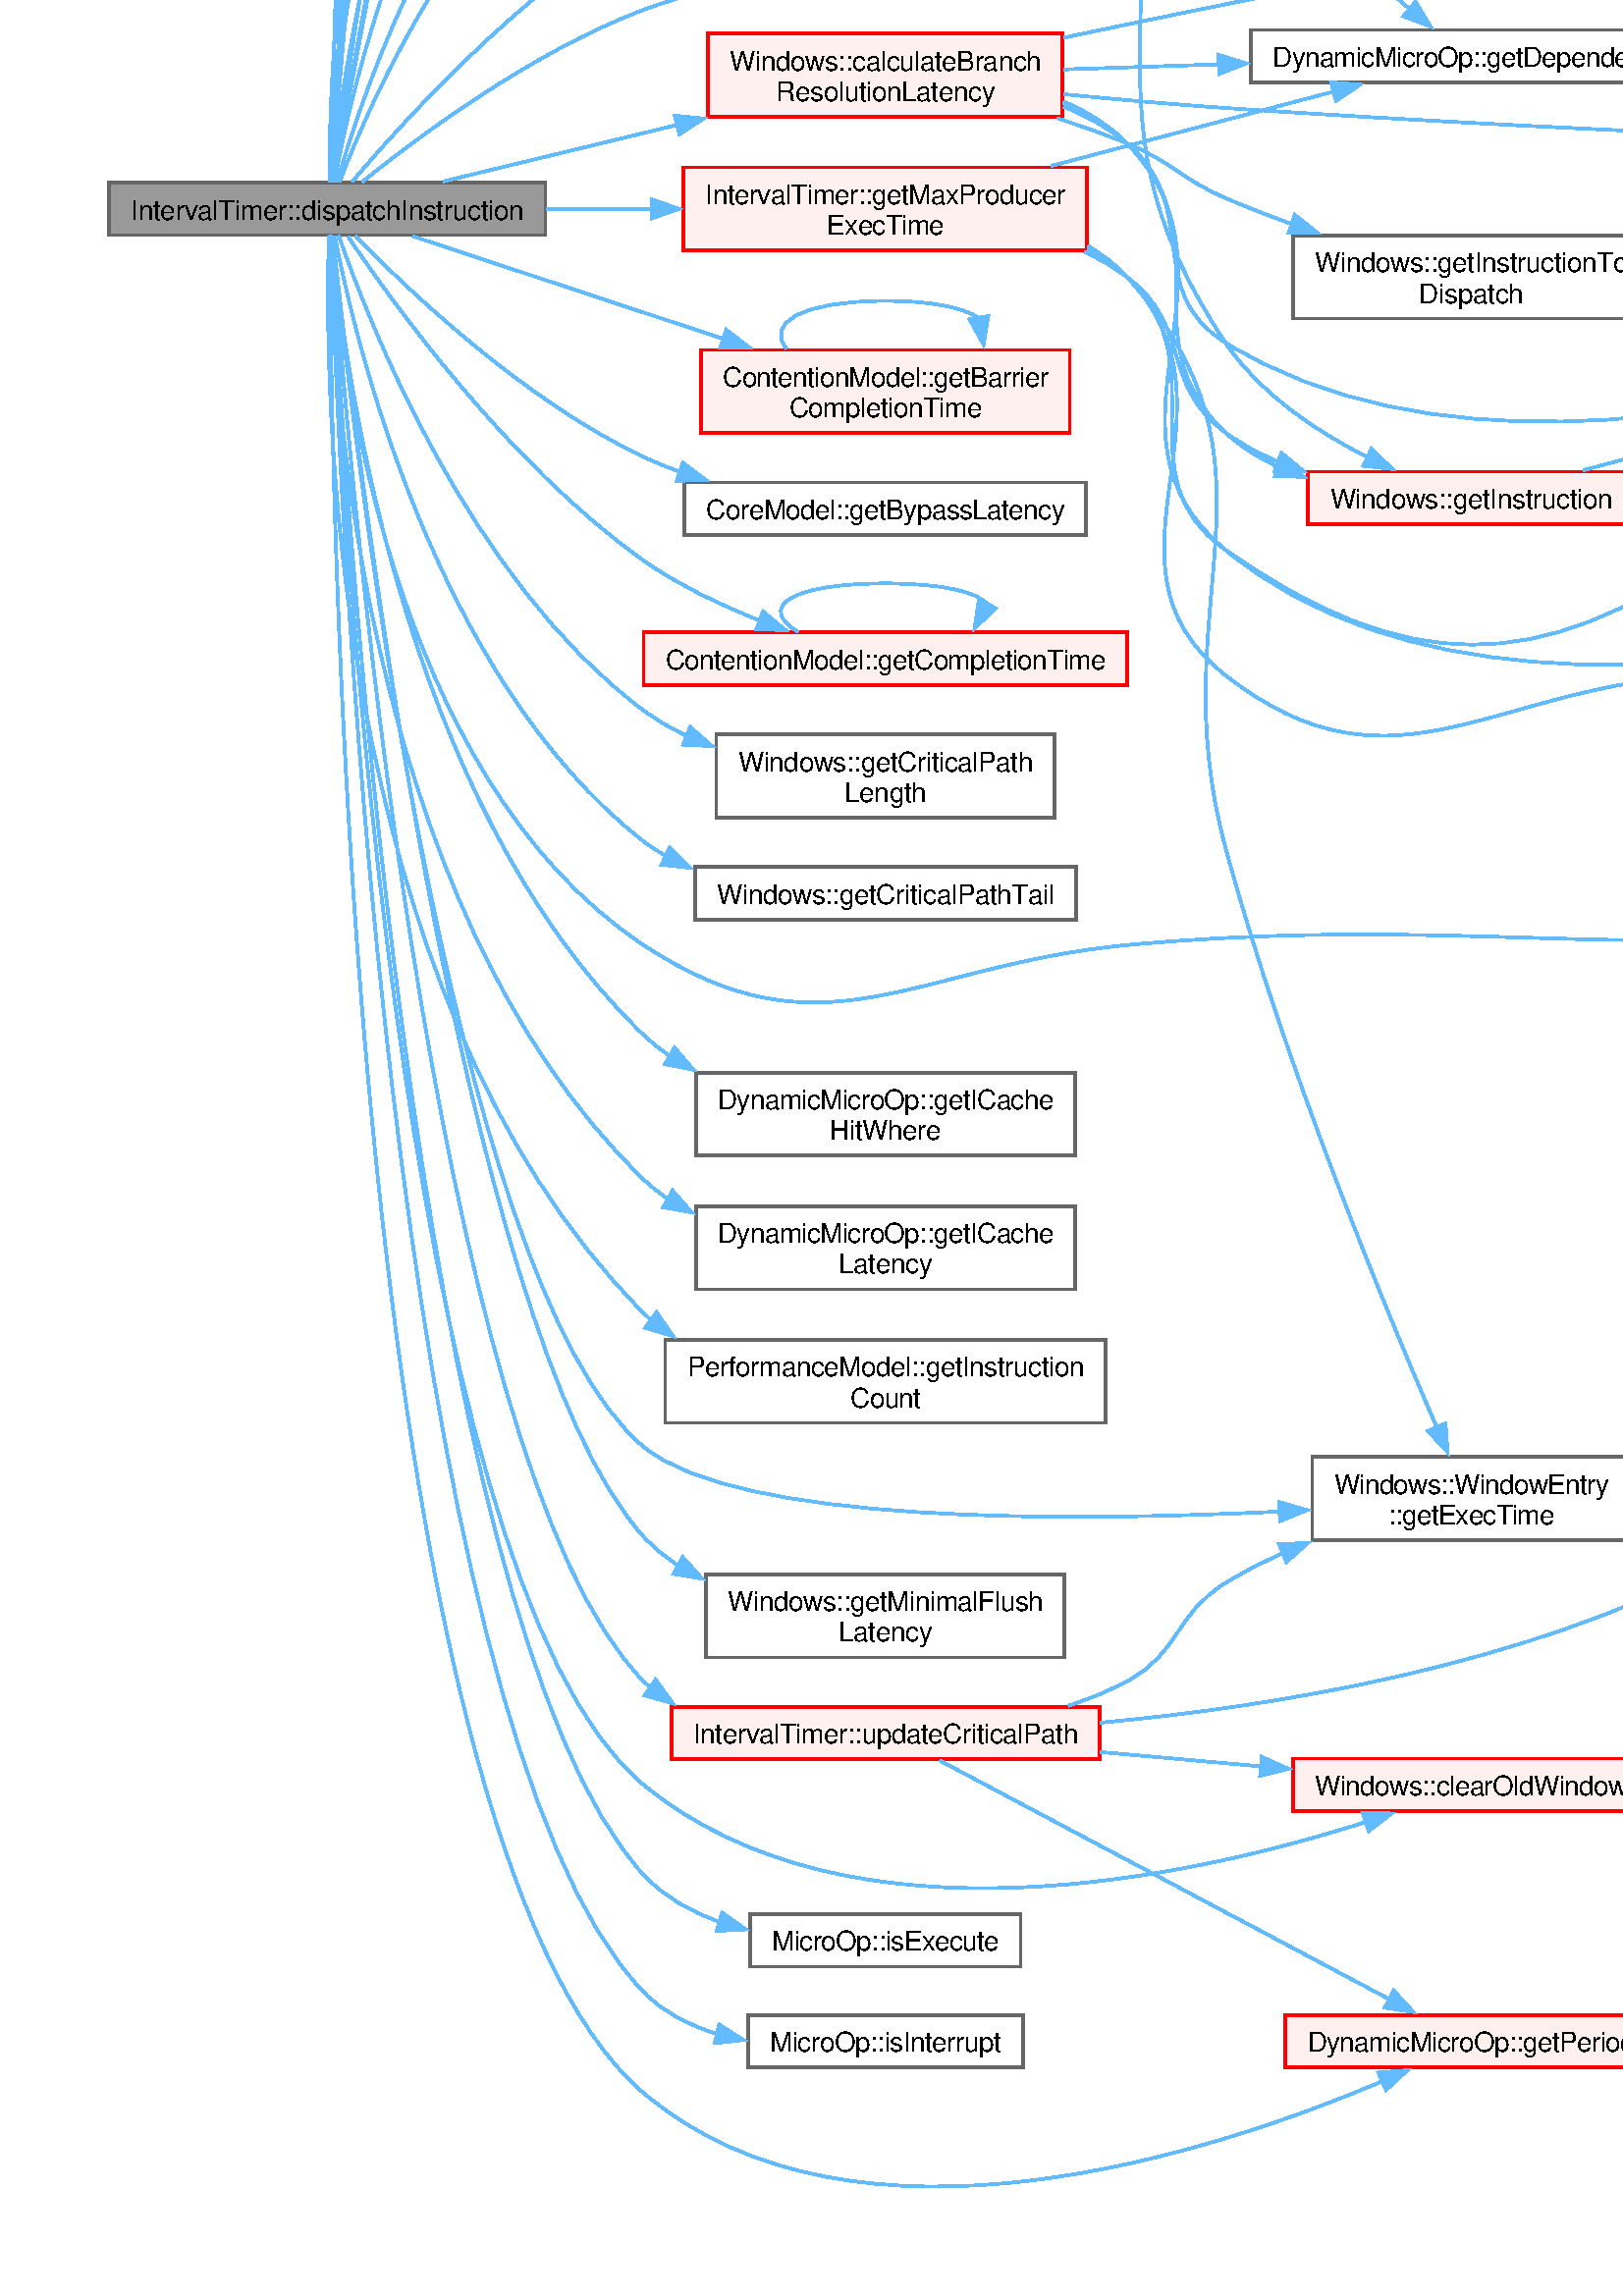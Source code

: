%!PS-Adobe-3.0
%%Pages: (atend)
%%BoundingBox: (atend)
%%EndComments
save
%%BeginProlog
/DotDict 200 dict def
DotDict begin

/setupLatin1 {
mark
/EncodingVector 256 array def
 EncodingVector 0

ISOLatin1Encoding 0 255 getinterval putinterval
EncodingVector 45 /hyphen put

% Set up ISO Latin 1 character encoding
/starnetISO {
        dup dup findfont dup length dict begin
        { 1 index /FID ne { def }{ pop pop } ifelse
        } forall
        /Encoding EncodingVector def
        currentdict end definefont
} def
/Times-Roman starnetISO def
/Times-Italic starnetISO def
/Times-Bold starnetISO def
/Times-BoldItalic starnetISO def
/Helvetica starnetISO def
/Helvetica-Oblique starnetISO def
/Helvetica-Bold starnetISO def
/Helvetica-BoldOblique starnetISO def
/Courier starnetISO def
/Courier-Oblique starnetISO def
/Courier-Bold starnetISO def
/Courier-BoldOblique starnetISO def
cleartomark
} bind def

%%BeginResource: procset graphviz 0 0
/coord-font-family /Times-Roman def
/default-font-family /Times-Roman def
/coordfont coord-font-family findfont 8 scalefont def

/InvScaleFactor 1.0 def
/set_scale {
       dup 1 exch div /InvScaleFactor exch def
       scale
} bind def

% styles
/solid { [] 0 setdash } bind def
/dashed { [9 InvScaleFactor mul dup ] 0 setdash } bind def
/dotted { [1 InvScaleFactor mul 6 InvScaleFactor mul] 0 setdash } bind def
/invis {/fill {newpath} def /stroke {newpath} def /show {pop newpath} def} bind def
/bold { 2 setlinewidth } bind def
/filled { } bind def
/unfilled { } bind def
/rounded { } bind def
/diagonals { } bind def
/tapered { } bind def

% hooks for setting color 
/nodecolor { sethsbcolor } bind def
/edgecolor { sethsbcolor } bind def
/graphcolor { sethsbcolor } bind def
/nopcolor {pop pop pop} bind def

/beginpage {	% i j npages
	/npages exch def
	/j exch def
	/i exch def
	/str 10 string def
	npages 1 gt {
		gsave
			coordfont setfont
			0 0 moveto
			(\() show i str cvs show (,) show j str cvs show (\)) show
		grestore
	} if
} bind def

/set_font {
	findfont exch
	scalefont setfont
} def

% draw text fitted to its expected width
/alignedtext {			% width text
	/text exch def
	/width exch def
	gsave
		width 0 gt {
			[] 0 setdash
			text stringwidth pop width exch sub text length div 0 text ashow
		} if
	grestore
} def

/boxprim {				% xcorner ycorner xsize ysize
		4 2 roll
		moveto
		2 copy
		exch 0 rlineto
		0 exch rlineto
		pop neg 0 rlineto
		closepath
} bind def

/ellipse_path {
	/ry exch def
	/rx exch def
	/y exch def
	/x exch def
	matrix currentmatrix
	newpath
	x y translate
	rx ry scale
	0 0 1 0 360 arc
	setmatrix
} bind def

/endpage { showpage } bind def
/showpage { } def

/layercolorseq
	[	% layer color sequence - darkest to lightest
		[0 0 0]
		[.2 .8 .8]
		[.4 .8 .8]
		[.6 .8 .8]
		[.8 .8 .8]
	]
def

/layerlen layercolorseq length def

/setlayer {/maxlayer exch def /curlayer exch def
	layercolorseq curlayer 1 sub layerlen mod get
	aload pop sethsbcolor
	/nodecolor {nopcolor} def
	/edgecolor {nopcolor} def
	/graphcolor {nopcolor} def
} bind def

/onlayer { curlayer ne {invis} if } def

/onlayers {
	/myupper exch def
	/mylower exch def
	curlayer mylower lt
	curlayer myupper gt
	or
	{invis} if
} def

/curlayer 0 def

%%EndResource
%%EndProlog
%%BeginSetup
14 default-font-family set_font
% /arrowlength 10 def
% /arrowwidth 5 def

% make sure pdfmark is harmless for PS-interpreters other than Distiller
/pdfmark where {pop} {userdict /pdfmark /cleartomark load put} ifelse
% make '<<' and '>>' safe on PS Level 1 devices
/languagelevel where {pop languagelevel}{1} ifelse
2 lt {
    userdict (<<) cvn ([) cvn load put
    userdict (>>) cvn ([) cvn load put
} if

%%EndSetup
setupLatin1
%%Page: 1 1
%%PageBoundingBox: 36 36 986 2017
%%PageOrientation: Portrait
0 0 1 beginpage
gsave
36 36 950 1981 boxprim clip newpath
1 1 set_scale 0 rotate 40 40 translate
% Node1
gsave
0 0 0.6 nodecolor
newpath 160 735.071 moveto
0 735.071 lineto
0 715.821 lineto
160 715.821 lineto
closepath fill
1 setlinewidth
filled
0 0 0.4 nodecolor
newpath 160 735.071 moveto
0 735.071 lineto
0 715.821 lineto
160 715.821 lineto
closepath stroke
0 0 0 nodecolor
10 /Helvetica set_font
8 721.571 moveto 144 (IntervalTimer::dispatchInstruction) alignedtext
grestore
% Node2
gsave
[ /Rect [ 217 1348.821 352.25 1368.071 ]
  /Border [ 0 0 0 ]
  /Action << /Subtype /URI /URI ($classIntervalTimer.html#a7bc5de009eaf6010f53739f75a19d76e) >>
  /Subtype /Link
/ANN pdfmark
0 0 1 nodecolor
newpath 352.25 1368.071 moveto
217 1368.071 lineto
217 1348.821 lineto
352.25 1348.821 lineto
closepath fill
1 setlinewidth
filled
0 0 0.4 nodecolor
newpath 352.25 1368.071 moveto
217 1368.071 lineto
217 1348.821 lineto
352.25 1348.821 lineto
closepath stroke
0 0 0 nodecolor
10 /Helvetica set_font
225 1354.571 moveto 119.25 (IntervalTimer::blockWindow) alignedtext
grestore
% Node1->Node2
gsave
1 setlinewidth
solid
0.573 0.612 1 edgecolor
newpath 82.634 735.403 moveto
90.964 785.089 130.858 1010.743 196 1185.446 curveto
217.676 1243.576 253.548 1307.658 271.948 1339.004 curveto
stroke
0.573 0.612 1 edgecolor
newpath 268.793 1340.544 moveto
276.904 1347.36 lineto
274.814 1336.974 lineto
closepath fill
1 setlinewidth
solid
0.573 0.612 1 edgecolor
newpath 268.793 1340.544 moveto
276.904 1347.36 lineto
274.814 1336.974 lineto
closepath stroke
grestore
% Node5
gsave
[ /Rect [ 425.75 1887.821 573 1907.071 ]
  /Border [ 0 0 0 ]
  /Action << /Subtype /URI /URI ($classWindows.html#a706e9675d455d764355acf0239d10464) >>
  /Subtype /Link
/ANN pdfmark
0 0 1 nodecolor
newpath 573 1907.071 moveto
425.75 1907.071 lineto
425.75 1887.821 lineto
573 1887.821 lineto
closepath fill
1 setlinewidth
filled
0 0 0.4 nodecolor
newpath 573 1907.071 moveto
425.75 1907.071 lineto
425.75 1887.821 lineto
573 1887.821 lineto
closepath stroke
0 0 0 nodecolor
10 /Helvetica set_font
433.75 1893.571 moveto 131.25 (Windows::getCriticalPathHead) alignedtext
grestore
% Node1->Node5
gsave
1 setlinewidth
solid
0.573 0.612 1 edgecolor
newpath 81.653 735.323 moveto
87.304 819.255 129.311 1413.804 196 1578.446 curveto
255.928 1726.396 280.257 1773.416 409.25 1867.446 curveto
418.452 1874.154 429.256 1879.433 440.106 1883.565 curveto
stroke
0.573 0.612 1 edgecolor
newpath 438.889 1886.847 moveto
449.483 1886.827 lineto
441.189 1880.236 lineto
closepath fill
1 setlinewidth
solid
0.573 0.612 1 edgecolor
newpath 438.889 1886.847 moveto
449.483 1886.827 lineto
441.189 1880.236 lineto
closepath stroke
grestore
% Node7
gsave
[ /Rect [ 825.25 728.196 941.75 758.696 ]
  /Border [ 0 0 0 ]
  /Action << /Subtype /URI /URI ($structWindows_1_1WindowEntry.html#ad672ba7906a776e1230affe395c265f4) >>
  /Subtype /Link
/ANN pdfmark
0 0 1 nodecolor
newpath 941.75 758.696 moveto
825.25 758.696 lineto
825.25 728.196 lineto
941.75 728.196 lineto
closepath fill
1 setlinewidth
filled
0 0 0.4 nodecolor
newpath 941.75 758.696 moveto
825.25 758.696 lineto
825.25 728.196 lineto
941.75 728.196 lineto
closepath stroke
0 0 0 nodecolor
10 /Helvetica set_font
833.25 745.196 moveto 100.5 (Windows::WindowEntry) alignedtext
0 0 0 nodecolor
10 /Helvetica set_font
847.875 733.946 moveto 71.25 (::getDynMicroOp) alignedtext
grestore
% Node1->Node7
gsave
1 setlinewidth
solid
0.573 0.612 1 edgecolor
newpath 81.573 715.447 moveto
84.532 674.349 101.855 517.676 196 455.446 curveto
261.718 412.006 294.819 448.064 373.25 455.446 curveto
560.615 473.079 641.67 417.669 789.25 534.446 curveto
847.76 580.743 870.607 671.575 878.628 716.696 curveto
stroke
0.573 0.612 1 edgecolor
newpath 875.147 717.095 moveto
880.23 726.391 lineto
882.053 715.954 lineto
closepath fill
1 setlinewidth
solid
0.573 0.612 1 edgecolor
newpath 875.147 717.095 moveto
880.23 726.391 lineto
882.053 715.954 lineto
closepath stroke
grestore
% Node8
gsave
[ /Rect [ 625.5 847.821 789.25 867.071 ]
  /Border [ 0 0 0 ]
  /Action << /Subtype /URI /URI ($classDynamicMicroOp.html#a1c98e478aa3cd0a0ed3de6f29b9cc02e) >>
  /Subtype /Link
/ANN pdfmark
0 0 1 nodecolor
newpath 789.25 867.071 moveto
625.5 867.071 lineto
625.5 847.821 lineto
789.25 847.821 lineto
closepath fill
1 setlinewidth
filled
0 0 0.4 nodecolor
newpath 789.25 867.071 moveto
625.5 867.071 lineto
625.5 847.821 lineto
789.25 847.821 lineto
closepath stroke
0 0 0 nodecolor
10 /Helvetica set_font
633.5 853.571 moveto 147.75 (DynamicMicroOp::getExecLatency) alignedtext
grestore
% Node1->Node8
gsave
1 setlinewidth
solid
0.573 0.612 1 edgecolor
newpath 92.858 735.363 moveto
112.776 751.445 154.827 782.969 196 798.446 curveto
270.36 826.398 488.331 844.016 614.064 852.148 curveto
stroke
0.573 0.612 1 edgecolor
newpath 613.477 855.618 moveto
623.679 852.762 lineto
613.923 848.632 lineto
closepath fill
1 setlinewidth
solid
0.573 0.612 1 edgecolor
newpath 613.477 855.618 moveto
623.679 852.762 lineto
613.923 848.632 lineto
closepath stroke
grestore
% Node17
gsave
[ /Rect [ 649.125 1844.196 765.625 1874.696 ]
  /Border [ 0 0 0 ]
  /Action << /Subtype /URI /URI ($structWindows_1_1WindowEntry.html#a18c4ca8e360ea129b592ebaf8bb95f6f) >>
  /Subtype /Link
/ANN pdfmark
0 0.059 1 nodecolor
newpath 765.625 1874.696 moveto
649.125 1874.696 lineto
649.125 1844.196 lineto
765.625 1844.196 lineto
closepath fill
1 setlinewidth
filled
0 1 1 nodecolor
newpath 765.625 1874.696 moveto
649.125 1874.696 lineto
649.125 1844.196 lineto
765.625 1844.196 lineto
closepath stroke
0 0 0 nodecolor
10 /Helvetica set_font
657.125 1861.196 moveto 100.5 (Windows::WindowEntry) alignedtext
0 0 0 nodecolor
10 /Helvetica set_font
680 1849.946 moveto 54.75 (::getMicroOp) alignedtext
grestore
% Node1->Node17
gsave
1 setlinewidth
solid
0.573 0.612 1 edgecolor
newpath 81.485 735.328 moveto
86.645 839.141 132.536 1727.843 196 1824.446 curveto
296.392 1977.259 415.622 2000.988 589.5 1944.446 curveto
626.572 1932.39 661.697 1903.657 683.581 1882.932 curveto
stroke
0.573 0.612 1 edgecolor
newpath 685.759 1885.697 moveto
690.486 1876.215 lineto
680.877 1880.68 lineto
closepath fill
1 setlinewidth
solid
0.573 0.612 1 edgecolor
newpath 685.759 1885.697 moveto
690.486 1876.215 lineto
680.877 1880.68 lineto
closepath stroke
grestore
% Node20
gsave
[ /Rect [ 441.125 1159.196 557.625 1189.696 ]
  /Border [ 0 0 0 ]
  /Action << /Subtype /URI /URI ($structWindows_1_1WindowEntry.html#af28a91d37b300a6fcb59da32f969937c) >>
  /Subtype /Link
/ANN pdfmark
0 0 1 nodecolor
newpath 557.625 1189.696 moveto
441.125 1189.696 lineto
441.125 1159.196 lineto
557.625 1159.196 lineto
closepath fill
1 setlinewidth
filled
0 0 0.4 nodecolor
newpath 557.625 1189.696 moveto
441.125 1189.696 lineto
441.125 1159.196 lineto
557.625 1159.196 lineto
closepath stroke
0 0 0 nodecolor
10 /Helvetica set_font
449.125 1176.196 moveto 100.5 (Windows::WindowEntry) alignedtext
0 0 0 nodecolor
10 /Helvetica set_font
463 1164.946 moveto 72.75 (::hasOverlapFlag) alignedtext
grestore
% Node1->Node20
gsave
1 setlinewidth
solid
0.573 0.612 1 edgecolor
newpath 82.244 735.314 moveto
89.709 792.864 130.444 1084.528 196 1140.446 curveto
260.209 1195.215 362.036 1194.867 429.524 1186.865 curveto
stroke
0.573 0.612 1 edgecolor
newpath 429.904 1190.345 moveto
439.377 1185.601 lineto
429.013 1183.402 lineto
closepath fill
1 setlinewidth
solid
0.573 0.612 1 edgecolor
newpath 429.904 1190.345 moveto
439.377 1185.601 lineto
429.013 1183.402 lineto
closepath stroke
grestore
% Node21
gsave
[ /Rect [ 451.625 885.821 547.125 905.071 ]
  /Border [ 0 0 0 ]
  /Action << /Subtype /URI /URI ($structMicroOp.html#abba6bddc10e03c04917212c4aa74464a) >>
  /Subtype /Link
/ANN pdfmark
0 0 1 nodecolor
newpath 547.125 905.071 moveto
451.625 905.071 lineto
451.625 885.821 lineto
547.125 885.821 lineto
closepath fill
1 setlinewidth
filled
0 0 0.4 nodecolor
newpath 547.125 905.071 moveto
451.625 905.071 lineto
451.625 885.821 lineto
547.125 885.821 lineto
closepath stroke
0 0 0 nodecolor
10 /Helvetica set_font
459.625 891.571 moveto 79.5 (MicroOp::isBranch) alignedtext
grestore
% Node1->Node21
gsave
1 setlinewidth
solid
0.573 0.612 1 edgecolor
newpath 84.533 735.318 moveto
95.585 764.527 132.592 850.585 196 884.446 curveto
273.153 925.647 377.856 917.907 441.635 907.459 curveto
stroke
0.573 0.612 1 edgecolor
newpath 441.914 910.963 moveto
451.174 905.815 lineto
440.725 904.064 lineto
closepath fill
1 setlinewidth
solid
0.573 0.612 1 edgecolor
newpath 441.914 910.963 moveto
451.174 905.815 lineto
440.725 904.064 lineto
closepath stroke
grestore
% Node24
gsave
[ /Rect [ 664.125 1768.821 750.625 1788.071 ]
  /Border [ 0 0 0 ]
  /Action << /Subtype /URI /URI ($structMicroOp.html#aaaa9d4e0497cd79bab66e318a19fdb88) >>
  /Subtype /Link
/ANN pdfmark
0 0 1 nodecolor
newpath 750.625 1788.071 moveto
664.125 1788.071 lineto
664.125 1768.821 lineto
750.625 1768.821 lineto
closepath fill
1 setlinewidth
filled
0 0 0.4 nodecolor
newpath 750.625 1788.071 moveto
664.125 1788.071 lineto
664.125 1768.821 lineto
750.625 1768.821 lineto
closepath stroke
0 0 0 nodecolor
10 /Helvetica set_font
672.125 1774.571 moveto 70.5 (MicroOp::isLoad) alignedtext
grestore
% Node1->Node24
gsave
1 setlinewidth
solid
0.573 0.612 1 edgecolor
newpath 81.2 735.287 moveto
83.197 827.137 101.551 1535.104 196 1720.446 curveto
254.448 1835.141 289.309 1869.699 409.25 1916.446 curveto
483.892 1945.537 522.327 1960.099 589.5 1916.446 curveto
622.533 1894.979 600.498 1865.891 625.5 1835.446 curveto
639.493 1818.406 659.786 1804.124 676.544 1794.117 curveto
stroke
0.573 0.612 1 edgecolor
newpath 678.182 1797.213 moveto
685.12 1789.206 lineto
674.703 1791.139 lineto
closepath fill
1 setlinewidth
solid
0.573 0.612 1 edgecolor
newpath 678.182 1797.213 moveto
685.12 1789.206 lineto
674.703 1791.139 lineto
closepath stroke
grestore
% Node25
gsave
[ /Rect [ 409.25 1121.821 589.5 1141.071 ]
  /Border [ 0 0 0 ]
  /Action << /Subtype /URI /URI ($classDynamicMicroOp.html#af57007331c71c8b518f6b780201701e2) >>
  /Subtype /Link
/ANN pdfmark
0 0.059 1 nodecolor
newpath 589.5 1141.071 moveto
409.25 1141.071 lineto
409.25 1121.821 lineto
589.5 1121.821 lineto
closepath fill
1 setlinewidth
filled
0 1 1 nodecolor
newpath 589.5 1141.071 moveto
409.25 1141.071 lineto
409.25 1121.821 lineto
589.5 1121.821 lineto
closepath stroke
0 0 0 nodecolor
10 /Helvetica set_font
417.25 1127.571 moveto 164.25 (DynamicMicroOp::isLongLatencyLoad) alignedtext
grestore
% Node1->Node25
gsave
1 setlinewidth
solid
0.573 0.612 1 edgecolor
newpath 82.543 735.487 moveto
91.181 790.317 135.332 1052.865 196 1102.446 curveto
264.711 1158.599 373.73 1153.463 440.385 1143.348 curveto
stroke
0.573 0.612 1 edgecolor
newpath 440.702 1146.842 moveto
450.017 1141.794 lineto
439.587 1139.931 lineto
closepath fill
1 setlinewidth
solid
0.573 0.612 1 edgecolor
newpath 440.702 1146.842 moveto
450.017 1141.794 lineto
439.587 1139.931 lineto
closepath stroke
grestore
% Node27
gsave
[ /Rect [ 441.875 1084.821 556.875 1104.071 ]
  /Border [ 0 0 0 ]
  /Action << /Subtype /URI /URI ($structMicroOp.html#a03aa904a878a0c4f536fb2aee407752e) >>
  /Subtype /Link
/ANN pdfmark
0 0 1 nodecolor
newpath 556.875 1104.071 moveto
441.875 1104.071 lineto
441.875 1084.821 lineto
556.875 1084.821 lineto
closepath fill
1 setlinewidth
filled
0 0 0.4 nodecolor
newpath 556.875 1104.071 moveto
441.875 1104.071 lineto
441.875 1084.821 lineto
556.875 1084.821 lineto
closepath stroke
0 0 0 nodecolor
10 /Helvetica set_font
449.875 1090.571 moveto 99 (MicroOp::isMemBarrier) alignedtext
grestore
% Node1->Node27
gsave
1 setlinewidth
solid
0.573 0.612 1 edgecolor
newpath 80.817 735.364 moveto
80.553 781.714 86.116 978.367 196 1065.446 curveto
264.864 1120.017 372.169 1115.839 438.709 1106.268 curveto
stroke
0.573 0.612 1 edgecolor
newpath 438.983 1109.767 moveto
448.337 1104.793 lineto
437.922 1102.848 lineto
closepath fill
1 setlinewidth
solid
0.573 0.612 1 edgecolor
newpath 438.983 1109.767 moveto
448.337 1104.793 lineto
437.922 1102.848 lineto
closepath stroke
grestore
% Node28
gsave
[ /Rect [ 444.875 1047.821 553.875 1067.071 ]
  /Border [ 0 0 0 ]
  /Action << /Subtype /URI /URI ($structMicroOp.html#a4c0824bd00571084a63250256d961f1e) >>
  /Subtype /Link
/ANN pdfmark
0 0 1 nodecolor
newpath 553.875 1067.071 moveto
444.875 1067.071 lineto
444.875 1047.821 lineto
553.875 1047.821 lineto
closepath fill
1 setlinewidth
filled
0 0 0.4 nodecolor
newpath 553.875 1067.071 moveto
444.875 1067.071 lineto
444.875 1047.821 lineto
553.875 1047.821 lineto
closepath stroke
0 0 0 nodecolor
10 /Helvetica set_font
452.875 1053.571 moveto 93 (MicroOp::isSerializing) alignedtext
grestore
% Node1->Node28
gsave
1 setlinewidth
solid
0.573 0.612 1 edgecolor
newpath 81.268 735.458 moveto
83.022 778.904 96.253 952.329 196 1028.446 curveto
264.959 1081.068 370.132 1078.041 436.515 1069.152 curveto
stroke
0.573 0.612 1 edgecolor
newpath 436.731 1072.657 moveto
446.134 1067.774 lineto
435.738 1065.727 lineto
closepath fill
1 setlinewidth
solid
0.573 0.612 1 edgecolor
newpath 436.731 1072.657 moveto
446.134 1067.774 lineto
435.738 1065.727 lineto
closepath stroke
grestore
% Node29
gsave
[ /Rect [ 431.75 1811.821 567 1831.071 ]
  /Border [ 0 0 0 ]
  /Action << /Subtype /URI /URI ($classIntervalTimer.html#a45747f1f25a195154ed7f15a2ce2a92a) >>
  /Subtype /Link
/ANN pdfmark
0 0.059 1 nodecolor
newpath 567 1831.071 moveto
431.75 1831.071 lineto
431.75 1811.821 lineto
567 1811.821 lineto
closepath fill
1 setlinewidth
filled
0 1 1 nodecolor
newpath 567 1831.071 moveto
431.75 1831.071 lineto
431.75 1811.821 lineto
567 1811.821 lineto
closepath stroke
0 0 0 nodecolor
10 /Helvetica set_font
439.75 1817.571 moveto 119.25 (IntervalTimer::issueMemOp) alignedtext
grestore
% Node1->Node29
gsave
1 setlinewidth
solid
0.573 0.612 1 edgecolor
newpath 81.663 735.276 moveto
85.969 795.915 112.461 1124.809 196 1377.446 curveto
212.618 1427.702 367.207 1771.286 409.25 1803.446 curveto
412.988 1806.305 417.064 1808.742 421.349 1810.817 curveto
stroke
0.573 0.612 1 edgecolor
newpath 419.682 1813.917 moveto
430.263 1814.457 lineto
422.328 1807.437 lineto
closepath fill
1 setlinewidth
solid
0.573 0.612 1 edgecolor
newpath 419.682 1813.917 moveto
430.263 1814.457 lineto
422.328 1807.437 lineto
closepath stroke
grestore
% Node87
gsave
[ /Rect [ 636 1167.196 778.75 1197.696 ]
  /Border [ 0 0 0 ]
  /Action << /Subtype /URI /URI ($classDynamicMicroOp.html#a22f6d859c3220a65305666d52c73b158) >>
  /Subtype /Link
/ANN pdfmark
0 0 1 nodecolor
newpath 778.75 1197.696 moveto
636 1197.696 lineto
636 1167.196 lineto
778.75 1167.196 lineto
closepath fill
1 setlinewidth
filled
0 0 0.4 nodecolor
newpath 778.75 1197.696 moveto
636 1197.696 lineto
636 1167.196 lineto
778.75 1167.196 lineto
closepath stroke
0 0 0 nodecolor
10 /Helvetica set_font
644 1184.196 moveto 126.75 (DynamicMicroOp::getDCache) alignedtext
0 0 0 nodecolor
10 /Helvetica set_font
687.125 1172.946 moveto 40.5 (HitWhere) alignedtext
grestore
% Node1->Node87
gsave
1 setlinewidth
solid
0.573 0.612 1 edgecolor
newpath 82.677 735.527 moveto
89.299 771.833 117.24 896.586 196 950.446 curveto
341.106 1049.675 440.808 896.675 589.5 990.446 curveto
621.271 1010.482 671.349 1108.953 694.235 1156.568 curveto
stroke
0.573 0.612 1 edgecolor
newpath 690.955 1157.82 moveto
698.416 1165.342 lineto
697.274 1154.809 lineto
closepath fill
1 setlinewidth
solid
0.573 0.612 1 edgecolor
newpath 690.955 1157.82 moveto
698.416 1165.342 lineto
697.274 1154.809 lineto
closepath stroke
grestore
% Node92
gsave
[ /Rect [ 663.375 992.821 751.375 1012.071 ]
  /Border [ 0 0 0 ]
  /Action << /Subtype /URI /URI ($structMicroOp.html#a6fb2cf52d0355b55fc40f8c41d0ff41a) >>
  /Subtype /Link
/ANN pdfmark
0 0 1 nodecolor
newpath 751.375 1012.071 moveto
663.375 1012.071 lineto
663.375 992.821 lineto
751.375 992.821 lineto
closepath fill
1 setlinewidth
filled
0 0 0.4 nodecolor
newpath 751.375 1012.071 moveto
663.375 1012.071 lineto
663.375 992.821 lineto
751.375 992.821 lineto
closepath stroke
0 0 0 nodecolor
10 /Helvetica set_font
671.375 998.571 moveto 72 (MicroOp::isStore) alignedtext
grestore
% Node1->Node92
gsave
1 setlinewidth
solid
0.573 0.612 1 edgecolor
newpath 83.67 735.476 moveto
92.882 767.899 126.645 870.332 196 914.446 curveto
344.446 1008.866 418.537 915.936 589.5 957.446 curveto
619.414 964.709 651.987 977.702 675.129 987.865 curveto
stroke
0.573 0.612 1 edgecolor
newpath 673.428 990.938 moveto
683.985 991.829 lineto
676.287 984.549 lineto
closepath fill
1 setlinewidth
solid
0.573 0.612 1 edgecolor
newpath 673.428 990.938 moveto
683.985 991.829 lineto
676.287 984.549 lineto
closepath stroke
grestore
% Node97
gsave
[ /Rect [ 441.125 999.196 557.625 1029.696 ]
  /Border [ 0 0 0 ]
  /Action << /Subtype /URI /URI ($structWindows_1_1WindowEntry.html#a91a1a2a51c96bde8301d7aab6d4ef262) >>
  /Subtype /Link
/ANN pdfmark
0 0 1 nodecolor
newpath 557.625 1029.696 moveto
441.125 1029.696 lineto
441.125 999.196 lineto
557.625 999.196 lineto
closepath fill
1 setlinewidth
filled
0 0 0.4 nodecolor
newpath 557.625 1029.696 moveto
441.125 1029.696 lineto
441.125 999.196 lineto
557.625 999.196 lineto
closepath stroke
0 0 0 nodecolor
10 /Helvetica set_font
449.125 1016.196 moveto 100.5 (Windows::WindowEntry) alignedtext
0 0 0 nodecolor
10 /Helvetica set_font
469 1004.946 moveto 60.75 (::setExecTime) alignedtext
grestore
% Node1->Node97
gsave
1 setlinewidth
solid
0.573 0.612 1 edgecolor
newpath 81.745 735.472 moveto
85.348 776.005 104.763 928.669 196 993.446 curveto
263.94 1041.682 363.513 1038.282 429.597 1028.669 curveto
stroke
0.573 0.612 1 edgecolor
newpath 429.875 1032.167 moveto
439.221 1027.178 lineto
428.803 1025.25 lineto
closepath fill
1 setlinewidth
solid
0.573 0.612 1 edgecolor
newpath 429.875 1032.167 moveto
439.221 1027.178 lineto
428.803 1025.25 lineto
closepath stroke
grestore
% Node101
gsave
[ /Rect [ 219.625 759.196 349.625 789.696 ]
  /Border [ 0 0 0 ]
  /Action << /Subtype /URI /URI ($classWindows.html#acf40969f55197ea5b9e15d8eabf00f3a) >>
  /Subtype /Link
/ANN pdfmark
0 0.059 1 nodecolor
newpath 349.625 789.696 moveto
219.625 789.696 lineto
219.625 759.196 lineto
349.625 759.196 lineto
closepath fill
1 setlinewidth
filled
0 1 1 nodecolor
newpath 349.625 789.696 moveto
219.625 789.696 lineto
219.625 759.196 lineto
349.625 759.196 lineto
closepath stroke
0 0 0 nodecolor
10 /Helvetica set_font
227.625 776.196 moveto 114 (Windows::calculateBranch) alignedtext
0 0 0 nodecolor
10 /Helvetica set_font
244.5 764.946 moveto 80.25 (ResolutionLatency) alignedtext
grestore
% Node1->Node101
gsave
1 setlinewidth
solid
0.573 0.612 1 edgecolor
newpath 122.493 735.48 moveto
147.236 741.463 179.394 749.24 208.468 756.271 curveto
stroke
0.573 0.612 1 edgecolor
newpath 207.425 759.619 moveto
217.967 758.568 lineto
209.07 752.815 lineto
closepath fill
1 setlinewidth
solid
0.573 0.612 1 edgecolor
newpath 207.425 759.619 moveto
217.967 758.568 lineto
209.07 752.815 lineto
closepath stroke
grestore
% Node104
gsave
[ /Rect [ 434 137.821 564.75 157.071 ]
  /Border [ 0 0 0 ]
  /Action << /Subtype /URI /URI ($classWindows.html#ae3759ad40fce58d823903aaf355d209a) >>
  /Subtype /Link
/ANN pdfmark
0 0.059 1 nodecolor
newpath 564.75 157.071 moveto
434 157.071 lineto
434 137.821 lineto
564.75 137.821 lineto
closepath fill
1 setlinewidth
filled
0 1 1 nodecolor
newpath 564.75 157.071 moveto
434 157.071 lineto
434 137.821 lineto
564.75 137.821 lineto
closepath stroke
0 0 0 nodecolor
10 /Helvetica set_font
442 143.571 moveto 114.75 (Windows::clearOldWindow) alignedtext
grestore
% Node1->Node104
gsave
1 setlinewidth
solid
0.573 0.612 1 edgecolor
newpath 81.335 715.51 moveto
83.929 645.219 103.265 223.547 196 147.446 curveto
271.832 85.215 398.073 113.836 460.723 133.831 curveto
stroke
0.573 0.612 1 edgecolor
newpath 459.625 137.154 moveto
470.218 136.966 lineto
461.82 130.507 lineto
closepath fill
1 setlinewidth
solid
0.573 0.612 1 edgecolor
newpath 459.625 137.154 moveto
470.218 136.966 lineto
461.82 130.507 lineto
closepath stroke
grestore
% Node107
gsave
[ /Rect [ 217 643.196 352.25 673.696 ]
  /Border [ 0 0 0 ]
  /Action << /Subtype /URI /URI ($classContentionModel.html#aa3a9b4ded48be7cacd81d9596f6d3b78) >>
  /Subtype /Link
/ANN pdfmark
0 0.059 1 nodecolor
newpath 352.25 673.696 moveto
217 673.696 lineto
217 643.196 lineto
352.25 643.196 lineto
closepath fill
1 setlinewidth
filled
0 1 1 nodecolor
newpath 352.25 673.696 moveto
217 673.696 lineto
217 643.196 lineto
352.25 643.196 lineto
closepath stroke
0 0 0 nodecolor
10 /Helvetica set_font
225 660.196 moveto 119.25 (ContentionModel::getBarrier) alignedtext
0 0 0 nodecolor
10 /Helvetica set_font
249.375 648.946 moveto 70.5 (CompletionTime) alignedtext
grestore
% Node1->Node107
gsave
1 setlinewidth
solid
0.573 0.612 1 edgecolor
newpath 111.335 715.415 moveto
141.379 705.481 188.159 690.012 225.396 677.7 curveto
stroke
0.573 0.612 1 edgecolor
newpath 226.287 681.092 moveto
234.682 674.629 lineto
224.089 674.445 lineto
closepath fill
1 setlinewidth
solid
0.573 0.612 1 edgecolor
newpath 226.287 681.092 moveto
234.682 674.629 lineto
224.089 674.445 lineto
closepath stroke
grestore
% Node110
gsave
[ /Rect [ 211 605.821 358.25 625.071 ]
  /Border [ 0 0 0 ]
  /Action << /Subtype /URI /URI ($classCoreModel.html#a999d7821605a502af19c1ce32b69951f) >>
  /Subtype /Link
/ANN pdfmark
0 0 1 nodecolor
newpath 358.25 625.071 moveto
211 625.071 lineto
211 605.821 lineto
358.25 605.821 lineto
closepath fill
1 setlinewidth
filled
0 0 0.4 nodecolor
newpath 358.25 625.071 moveto
211 625.071 lineto
211 605.821 lineto
358.25 605.821 lineto
closepath stroke
0 0 0 nodecolor
10 /Helvetica set_font
219 611.571 moveto 131.25 (CoreModel::getBypassLatency) alignedtext
grestore
% Node1->Node110
gsave
1 setlinewidth
solid
0.573 0.612 1 edgecolor
newpath 90.394 715.439 moveto
108.771 696.501 151.573 655.441 196 634.446 curveto
200.275 632.425 204.769 630.617 209.37 628.999 curveto
stroke
0.573 0.612 1 edgecolor
newpath 210.326 632.368 moveto
218.804 626.014 lineto
208.214 625.694 lineto
closepath fill
1 setlinewidth
solid
0.573 0.612 1 edgecolor
newpath 210.326 632.368 moveto
218.804 626.014 lineto
208.214 625.694 lineto
closepath stroke
grestore
% Node111
gsave
[ /Rect [ 196 550.821 373.25 570.071 ]
  /Border [ 0 0 0 ]
  /Action << /Subtype /URI /URI ($classContentionModel.html#a400b5f34cb282c074d4ec8589e197ed4) >>
  /Subtype /Link
/ANN pdfmark
0 0.059 1 nodecolor
newpath 373.25 570.071 moveto
196 570.071 lineto
196 550.821 lineto
373.25 550.821 lineto
closepath fill
1 setlinewidth
filled
0 1 1 nodecolor
newpath 373.25 570.071 moveto
196 570.071 lineto
196 550.821 lineto
373.25 550.821 lineto
closepath stroke
0 0 0 nodecolor
10 /Helvetica set_font
204 556.571 moveto 161.25 (ContentionModel::getCompletionTime) alignedtext
grestore
% Node1->Node111
gsave
1 setlinewidth
solid
0.573 0.612 1 edgecolor
newpath 87.59 715.324 moveto
103.534 691.542 146.543 631.476 196 596.446 curveto
208.834 587.356 224.306 580.033 238.655 574.427 curveto
stroke
0.573 0.612 1 edgecolor
newpath 239.762 577.749 moveto
247.927 570.998 lineto
237.334 571.184 lineto
closepath fill
1 setlinewidth
solid
0.573 0.612 1 edgecolor
newpath 239.762 577.749 moveto
247.927 570.998 lineto
237.334 571.184 lineto
closepath stroke
grestore
% Node112
gsave
[ /Rect [ 222.625 502.196 346.625 532.696 ]
  /Border [ 0 0 0 ]
  /Action << /Subtype /URI /URI ($classWindows.html#aa9826a2b229ad1ace20d3224f069bfc4) >>
  /Subtype /Link
/ANN pdfmark
0 0 1 nodecolor
newpath 346.625 532.696 moveto
222.625 532.696 lineto
222.625 502.196 lineto
346.625 502.196 lineto
closepath fill
1 setlinewidth
filled
0 0 0.4 nodecolor
newpath 346.625 532.696 moveto
222.625 532.696 lineto
222.625 502.196 lineto
346.625 502.196 lineto
closepath stroke
0 0 0 nodecolor
10 /Helvetica set_font
230.625 519.196 moveto 108 (Windows::getCriticalPath) alignedtext
0 0 0 nodecolor
10 /Helvetica set_font
269.625 507.946 moveto 30 (Length) alignedtext
grestore
% Node1->Node112
gsave
1 setlinewidth
solid
0.573 0.612 1 edgecolor
newpath 84.195 715.67 moveto
94.764 684.917 131.63 589.348 196 541.446 curveto
200.903 537.797 206.33 534.703 212.009 532.079 curveto
stroke
0.573 0.612 1 edgecolor
newpath 213.092 535.417 moveto
221.043 528.415 lineto
210.461 528.93 lineto
closepath fill
1 setlinewidth
solid
0.573 0.612 1 edgecolor
newpath 213.092 535.417 moveto
221.043 528.415 lineto
210.461 528.93 lineto
closepath stroke
grestore
% Node113
gsave
[ /Rect [ 214.75 464.821 354.5 484.071 ]
  /Border [ 0 0 0 ]
  /Action << /Subtype /URI /URI ($classWindows.html#a4a1c04815e023212d59521896de4a0d4) >>
  /Subtype /Link
/ANN pdfmark
0 0 1 nodecolor
newpath 354.5 484.071 moveto
214.75 484.071 lineto
214.75 464.821 lineto
354.5 464.821 lineto
closepath fill
1 setlinewidth
filled
0 0 0.4 nodecolor
newpath 354.5 484.071 moveto
214.75 484.071 lineto
214.75 464.821 lineto
354.5 464.821 lineto
closepath stroke
0 0 0 nodecolor
10 /Helvetica set_font
222.75 470.571 moveto 123.75 (Windows::getCriticalPathTail) alignedtext
grestore
% Node1->Node113
gsave
1 setlinewidth
solid
0.573 0.612 1 edgecolor
newpath 82.788 715.361 moveto
89.793 678.991 118.882 553.553 196 493.446 curveto
198.59 491.427 201.348 489.612 204.228 487.981 curveto
stroke
0.573 0.612 1 edgecolor
newpath 205.545 491.231 moveto
213.064 483.766 lineto
202.532 484.913 lineto
closepath fill
1 setlinewidth
solid
0.573 0.612 1 edgecolor
newpath 205.545 491.231 moveto
213.064 483.766 lineto
202.532 484.913 lineto
closepath stroke
grestore
% Node114
gsave
[ /Rect [ 441.125 237.196 557.625 267.696 ]
  /Border [ 0 0 0 ]
  /Action << /Subtype /URI /URI ($structWindows_1_1WindowEntry.html#a54ea64c31ece6e85f7c126a3bdc2c6d6) >>
  /Subtype /Link
/ANN pdfmark
0 0 1 nodecolor
newpath 557.625 267.696 moveto
441.125 267.696 lineto
441.125 237.196 lineto
557.625 237.196 lineto
closepath fill
1 setlinewidth
filled
0 0 0.4 nodecolor
newpath 557.625 267.696 moveto
441.125 267.696 lineto
441.125 237.196 lineto
557.625 237.196 lineto
closepath stroke
0 0 0 nodecolor
10 /Helvetica set_font
449.125 254.196 moveto 100.5 (Windows::WindowEntry) alignedtext
0 0 0 nodecolor
10 /Helvetica set_font
469 242.946 moveto 60.75 (::getExecTime) alignedtext
grestore
% Node1->Node114
gsave
1 setlinewidth
solid
0.573 0.612 1 edgecolor
newpath 81.968 715.418 moveto
88.096 654.21 123.578 331.551 196 271.446 curveto
230.238 243.03 351.28 243.874 429.443 247.715 curveto
stroke
0.573 0.612 1 edgecolor
newpath 428.969 251.194 moveto
439.138 248.221 lineto
429.334 244.204 lineto
closepath fill
1 setlinewidth
solid
0.573 0.612 1 edgecolor
newpath 428.969 251.194 moveto
439.138 248.221 lineto
429.334 244.204 lineto
closepath stroke
grestore
% Node115
gsave
[ /Rect [ 215.125 378.196 354.125 408.696 ]
  /Border [ 0 0 0 ]
  /Action << /Subtype /URI /URI ($classDynamicMicroOp.html#a2b6907cb77861e89f07d59f57d838446) >>
  /Subtype /Link
/ANN pdfmark
0 0 1 nodecolor
newpath 354.125 408.696 moveto
215.125 408.696 lineto
215.125 378.196 lineto
354.125 378.196 lineto
closepath fill
1 setlinewidth
filled
0 0 0.4 nodecolor
newpath 354.125 408.696 moveto
215.125 408.696 lineto
215.125 378.196 lineto
354.125 378.196 lineto
closepath stroke
0 0 0 nodecolor
10 /Helvetica set_font
223.125 395.196 moveto 123 (DynamicMicroOp::getICache) alignedtext
0 0 0 nodecolor
10 /Helvetica set_font
264.375 383.946 moveto 40.5 (HitWhere) alignedtext
grestore
% Node1->Node115
gsave
1 setlinewidth
solid
0.573 0.612 1 edgecolor
newpath 81.773 715.403 moveto
85.557 673.256 105.791 508.845 196 422.446 curveto
199.012 419.56 202.318 416.962 205.827 414.622 curveto
stroke
0.573 0.612 1 edgecolor
newpath 207.311 417.807 moveto
214.214 409.77 lineto
203.806 411.748 lineto
closepath fill
1 setlinewidth
solid
0.573 0.612 1 edgecolor
newpath 207.311 417.807 moveto
214.214 409.77 lineto
203.806 411.748 lineto
closepath stroke
grestore
% Node116
gsave
[ /Rect [ 215.125 329.196 354.125 359.696 ]
  /Border [ 0 0 0 ]
  /Action << /Subtype /URI /URI ($classDynamicMicroOp.html#aa11002fc6dc52b1ad11dd385e6d6b2d1) >>
  /Subtype /Link
/ANN pdfmark
0 0 1 nodecolor
newpath 354.125 359.696 moveto
215.125 359.696 lineto
215.125 329.196 lineto
354.125 329.196 lineto
closepath fill
1 setlinewidth
filled
0 0 0.4 nodecolor
newpath 354.125 359.696 moveto
215.125 359.696 lineto
215.125 329.196 lineto
354.125 329.196 lineto
closepath stroke
0 0 0 nodecolor
10 /Helvetica set_font
223.125 346.196 moveto 123 (DynamicMicroOp::getICache) alignedtext
0 0 0 nodecolor
10 /Helvetica set_font
267.375 334.946 moveto 34.5 (Latency) alignedtext
grestore
% Node1->Node116
gsave
1 setlinewidth
solid
0.573 0.612 1 edgecolor
newpath 81.027 715.516 moveto
81.71 669.038 90.896 470.982 196 369.446 curveto
198.731 366.808 201.719 364.445 204.894 362.328 curveto
stroke
0.573 0.612 1 edgecolor
newpath 206.589 365.39 moveto
213.584 357.433 lineto
203.153 359.292 lineto
closepath fill
1 setlinewidth
solid
0.573 0.612 1 edgecolor
newpath 206.589 365.39 moveto
213.584 357.433 lineto
203.153 359.292 lineto
closepath stroke
grestore
% Node117
gsave
[ /Rect [ 203.875 280.196 365.375 310.696 ]
  /Border [ 0 0 0 ]
  /Action << /Subtype /URI /URI ($classPerformanceModel.html#a8dde6c36738c98b0cedc6f2059028355) >>
  /Subtype /Link
/ANN pdfmark
0 0 1 nodecolor
newpath 365.375 310.696 moveto
203.875 310.696 lineto
203.875 280.196 lineto
365.375 280.196 lineto
closepath fill
1 setlinewidth
filled
0 0 0.4 nodecolor
newpath 365.375 310.696 moveto
203.875 310.696 lineto
203.875 280.196 lineto
365.375 280.196 lineto
closepath stroke
0 0 0 nodecolor
10 /Helvetica set_font
211.875 297.196 moveto 145.5 (PerformanceModel::getInstruction) alignedtext
0 0 0 nodecolor
10 /Helvetica set_font
271.875 285.946 moveto 25.5 (Count) alignedtext
grestore
% Node1->Node117
gsave
1 setlinewidth
solid
0.573 0.612 1 edgecolor
newpath 80.579 715.551 moveto
79.015 665.483 78.751 437.842 196 320.446 curveto
196.894 319.55 197.818 318.686 198.769 317.853 curveto
stroke
0.573 0.612 1 edgecolor
newpath 200.735 320.751 moveto
206.758 312.035 lineto
196.614 315.093 lineto
closepath fill
1 setlinewidth
solid
0.573 0.612 1 edgecolor
newpath 200.735 320.751 moveto
206.758 312.035 lineto
196.614 315.093 lineto
closepath stroke
grestore
% Node118
gsave
[ /Rect [ 210.625 710.196 358.625 740.696 ]
  /Border [ 0 0 0 ]
  /Action << /Subtype /URI /URI ($classIntervalTimer.html#a465ec8e6c08bd7c556878b748cc488f2) >>
  /Subtype /Link
/ANN pdfmark
0 0.059 1 nodecolor
newpath 358.625 740.696 moveto
210.625 740.696 lineto
210.625 710.196 lineto
358.625 710.196 lineto
closepath fill
1 setlinewidth
filled
0 1 1 nodecolor
newpath 358.625 740.696 moveto
210.625 740.696 lineto
210.625 710.196 lineto
358.625 710.196 lineto
closepath stroke
0 0 0 nodecolor
10 /Helvetica set_font
218.625 727.196 moveto 132 (IntervalTimer::getMaxProducer) alignedtext
0 0 0 nodecolor
10 /Helvetica set_font
263.25 715.946 moveto 42.75 (ExecTime) alignedtext
grestore
% Node1->Node118
gsave
1 setlinewidth
solid
0.573 0.612 1 edgecolor
newpath 160.211 725.446 moveto
173.002 725.446 186.288 725.446 199.197 725.446 curveto
stroke
0.573 0.612 1 edgecolor
newpath 198.909 728.946 moveto
208.909 725.446 lineto
198.909 721.946 lineto
closepath fill
1 setlinewidth
solid
0.573 0.612 1 edgecolor
newpath 198.909 728.946 moveto
208.909 725.446 lineto
198.909 721.946 lineto
closepath stroke
grestore
% Node121
gsave
[ /Rect [ 218.875 194.196 350.375 224.696 ]
  /Border [ 0 0 0 ]
  /Action << /Subtype /URI /URI ($classWindows.html#a7b43844c69b38c511363a7adf9163033) >>
  /Subtype /Link
/ANN pdfmark
0 0 1 nodecolor
newpath 350.375 224.696 moveto
218.875 224.696 lineto
218.875 194.196 lineto
350.375 194.196 lineto
closepath fill
1 setlinewidth
filled
0 0 0.4 nodecolor
newpath 350.375 224.696 moveto
218.875 224.696 lineto
218.875 194.196 lineto
350.375 194.196 lineto
closepath stroke
0 0 0 nodecolor
10 /Helvetica set_font
226.875 211.196 moveto 115.5 (Windows::getMinimalFlush) alignedtext
0 0 0 nodecolor
10 /Helvetica set_font
267.375 199.946 moveto 34.5 (Latency) alignedtext
grestore
% Node1->Node121
gsave
1 setlinewidth
solid
0.573 0.612 1 edgecolor
newpath 82.048 715.367 moveto
88.79 652.347 127.935 312.759 196 238.446 curveto
199.727 234.376 204.037 230.877 208.706 227.868 curveto
stroke
0.573 0.612 1 edgecolor
newpath 210.323 230.973 moveto
217.395 223.085 lineto
206.947 224.841 lineto
closepath fill
1 setlinewidth
solid
0.573 0.612 1 edgecolor
newpath 210.323 230.973 moveto
217.395 223.085 lineto
206.947 224.841 lineto
closepath stroke
grestore
% Node122
gsave
[ /Rect [ 431.375 43.821 567.375 63.071 ]
  /Border [ 0 0 0 ]
  /Action << /Subtype /URI /URI ($classDynamicMicroOp.html#a6978d6c9616f5f84a596f2f177abde55) >>
  /Subtype /Link
/ANN pdfmark
0 0.059 1 nodecolor
newpath 567.375 63.071 moveto
431.375 63.071 lineto
431.375 43.821 lineto
567.375 43.821 lineto
closepath fill
1 setlinewidth
filled
0 1 1 nodecolor
newpath 567.375 63.071 moveto
431.375 63.071 lineto
431.375 43.821 lineto
567.375 43.821 lineto
closepath stroke
0 0 0 nodecolor
10 /Helvetica set_font
439.375 49.571 moveto 120 (DynamicMicroOp::getPeriod) alignedtext
grestore
% Node1->Node122
gsave
1 setlinewidth
solid
0.573 0.612 1 edgecolor
newpath 80.99 715.647 moveto
81.137 638.349 86.281 127.414 196 34.446 curveto
273.636 -31.337 406.614 13.155 466.953 38.819 curveto
stroke
0.573 0.612 1 edgecolor
newpath 465.393 41.957 moveto
475.958 42.756 lineto
468.197 35.543 lineto
closepath fill
1 setlinewidth
solid
0.573 0.612 1 edgecolor
newpath 465.393 41.957 moveto
475.958 42.756 lineto
468.197 35.543 lineto
closepath stroke
grestore
% Node123
gsave
[ /Rect [ 218.125 845.196 351.125 875.696 ]
  /Border [ 0 0 0 ]
  /Action << /Subtype /URI /URI ($classDynamicMicroOp.html#a81776d1befb169781715b266db2d27b5) >>
  /Subtype /Link
/ANN pdfmark
0 0 1 nodecolor
newpath 351.125 875.696 moveto
218.125 875.696 lineto
218.125 845.196 lineto
351.125 845.196 lineto
closepath fill
1 setlinewidth
filled
0 0 0.4 nodecolor
newpath 351.125 875.696 moveto
218.125 875.696 lineto
218.125 845.196 lineto
351.125 845.196 lineto
closepath stroke
0 0 0 nodecolor
10 /Helvetica set_font
226.125 862.196 moveto 117 (DynamicMicroOp::isBranch) alignedtext
0 0 0 nodecolor
10 /Helvetica set_font
256.875 850.946 moveto 55.5 (Mispredicted) alignedtext
grestore
% Node1->Node123
gsave
1 setlinewidth
solid
0.573 0.612 1 edgecolor
newpath 89.164 735.416 moveto
106.653 756.165 149.906 804.305 196 831.446 curveto
201.661 834.779 207.757 837.789 214.002 840.493 curveto
stroke
0.573 0.612 1 edgecolor
newpath 212.616 843.708 moveto
223.2 844.193 lineto
215.229 837.213 lineto
closepath fill
1 setlinewidth
solid
0.573 0.612 1 edgecolor
newpath 212.616 843.708 moveto
223.2 844.193 lineto
215.229 837.213 lineto
closepath stroke
grestore
% Node124
gsave
[ /Rect [ 235 80.821 334.25 100.071 ]
  /Border [ 0 0 0 ]
  /Action << /Subtype /URI /URI ($structMicroOp.html#a96acd9cc8dd75e0c8a42c766d9507e28) >>
  /Subtype /Link
/ANN pdfmark
0 0 1 nodecolor
newpath 334.25 100.071 moveto
235 100.071 lineto
235 80.821 lineto
334.25 80.821 lineto
closepath fill
1 setlinewidth
filled
0 0 0.4 nodecolor
newpath 334.25 100.071 moveto
235 100.071 lineto
235 80.821 lineto
334.25 80.821 lineto
closepath stroke
0 0 0 nodecolor
10 /Helvetica set_font
243 86.571 moveto 83.25 (MicroOp::isExecute) alignedtext
grestore
% Node1->Node124
gsave
1 setlinewidth
solid
0.573 0.612 1 edgecolor
newpath 81.459 715.668 moveto
84.99 644.614 110.037 207.697 196 114.446 curveto
203.458 106.355 213.359 100.891 223.818 97.224 curveto
stroke
0.573 0.612 1 edgecolor
newpath 224.762 100.595 moveto
233.386 94.441 lineto
222.806 93.873 lineto
closepath fill
1 setlinewidth
solid
0.573 0.612 1 edgecolor
newpath 224.762 100.595 moveto
233.386 94.441 lineto
222.806 93.873 lineto
closepath stroke
grestore
% Node125
gsave
[ /Rect [ 234.25 43.821 335 63.071 ]
  /Border [ 0 0 0 ]
  /Action << /Subtype /URI /URI ($structMicroOp.html#aaea7f86dd0a0ef87d2dfd43cce6ab92a) >>
  /Subtype /Link
/ANN pdfmark
0 0 1 nodecolor
newpath 335 63.071 moveto
234.25 63.071 lineto
234.25 43.821 lineto
335 43.821 lineto
closepath fill
1 setlinewidth
filled
0 0 0.4 nodecolor
newpath 335 63.071 moveto
234.25 63.071 lineto
234.25 43.821 lineto
335 43.821 lineto
closepath stroke
0 0 0 nodecolor
10 /Helvetica set_font
242.25 49.571 moveto 84.75 (MicroOp::isInterrupt) alignedtext
grestore
% Node1->Node125
gsave
1 setlinewidth
solid
0.573 0.612 1 edgecolor
newpath 81.274 715.409 moveto
83.529 640.488 101.392 168.793 196 71.446 curveto
203.313 63.921 212.869 59.115 222.975 56.115 curveto
stroke
0.573 0.612 1 edgecolor
newpath 223.658 59.55 moveto
232.603 53.871 lineto
222.069 52.733 lineto
closepath fill
1 setlinewidth
solid
0.573 0.612 1 edgecolor
newpath 223.658 59.55 moveto
232.603 53.871 lineto
222.069 52.733 lineto
closepath stroke
grestore
% Node126
gsave
[ /Rect [ 206.125 156.821 363.125 176.071 ]
  /Border [ 0 0 0 ]
  /Action << /Subtype /URI /URI ($classIntervalTimer.html#afa4096966c36121bc051b29a414a6d82) >>
  /Subtype /Link
/ANN pdfmark
0 0.059 1 nodecolor
newpath 363.125 176.071 moveto
206.125 176.071 lineto
206.125 156.821 lineto
363.125 156.821 lineto
closepath fill
1 setlinewidth
filled
0 1 1 nodecolor
newpath 363.125 176.071 moveto
206.125 176.071 lineto
206.125 156.821 lineto
363.125 156.821 lineto
closepath stroke
0 0 0 nodecolor
10 /Helvetica set_font
214.125 162.571 moveto 141 (IntervalTimer::updateCriticalPath) alignedtext
grestore
% Node1->Node126
gsave
1 setlinewidth
solid
0.573 0.612 1 edgecolor
newpath 81.678 715.502 moveto
86.443 648.631 117.016 264.723 196 185.446 curveto
196.879 184.563 197.788 183.718 198.726 182.907 curveto
stroke
0.573 0.612 1 edgecolor
newpath 200.417 185.996 moveto
206.601 177.392 lineto
196.402 180.262 lineto
closepath fill
1 setlinewidth
solid
0.573 0.612 1 edgecolor
newpath 200.417 185.996 moveto
206.601 177.392 lineto
196.402 180.262 lineto
closepath stroke
grestore
% Node3
gsave
[ /Rect [ 441.125 1628.196 557.625 1658.696 ]
  /Border [ 0 0 0 ]
  /Action << /Subtype /URI /URI ($structWindows_1_1WindowEntry.html#a81e2fb9d384186826a7e7a20834ace01) >>
  /Subtype /Link
/ANN pdfmark
0 0 1 nodecolor
newpath 557.625 1658.696 moveto
441.125 1658.696 lineto
441.125 1628.196 lineto
557.625 1628.196 lineto
closepath fill
1 setlinewidth
filled
0 0 0.4 nodecolor
newpath 557.625 1658.696 moveto
441.125 1658.696 lineto
441.125 1628.196 lineto
557.625 1628.196 lineto
closepath stroke
0 0 0 nodecolor
10 /Helvetica set_font
449.125 1645.196 moveto 100.5 (Windows::WindowEntry) alignedtext
0 0 0 nodecolor
10 /Helvetica set_font
463 1633.946 moveto 72.75 (::addOverlapFlag) alignedtext
grestore
% Node2->Node3
gsave
1 setlinewidth
solid
0.573 0.612 1 edgecolor
newpath 287.331 1368.483 moveto
294.441 1407.142 325.355 1547.751 409.25 1618.446 curveto
415.502 1623.714 422.789 1627.876 430.453 1631.163 curveto
stroke
0.573 0.612 1 edgecolor
newpath 429.064 1634.38 moveto
439.657 1634.595 lineto
431.51 1627.821 lineto
closepath fill
1 setlinewidth
solid
0.573 0.612 1 edgecolor
newpath 429.064 1634.38 moveto
439.657 1634.595 lineto
431.51 1627.821 lineto
closepath stroke
grestore
% Node4
gsave
[ /Rect [ 441.125 1579.196 557.625 1609.696 ]
  /Border [ 0 0 0 ]
  /Action << /Subtype /URI /URI ($structWindows_1_1WindowEntry.html#a138b53e5bcdceab6240e7cfe0a185be9) >>
  /Subtype /Link
/ANN pdfmark
0 0 1 nodecolor
newpath 557.625 1609.696 moveto
441.125 1609.696 lineto
441.125 1579.196 lineto
557.625 1579.196 lineto
closepath fill
1 setlinewidth
filled
0 0 0.4 nodecolor
newpath 557.625 1609.696 moveto
441.125 1609.696 lineto
441.125 1579.196 lineto
557.625 1579.196 lineto
closepath stroke
0 0 0 nodecolor
10 /Helvetica set_font
449.125 1596.196 moveto 100.5 (Windows::WindowEntry) alignedtext
0 0 0 nodecolor
10 /Helvetica set_font
463.375 1584.946 moveto 72 (::clearDependent) alignedtext
grestore
% Node2->Node4
gsave
1 setlinewidth
solid
0.573 0.612 1 edgecolor
newpath 288.383 1368.26 moveto
298.396 1402.048 336.152 1514.534 409.25 1570.446 curveto
415.479 1575.21 422.583 1579.03 430 1582.092 curveto
stroke
0.573 0.612 1 edgecolor
newpath 428.619 1585.314 moveto
439.213 1585.422 lineto
430.999 1578.731 lineto
closepath fill
1 setlinewidth
solid
0.573 0.612 1 edgecolor
newpath 428.619 1585.314 moveto
439.213 1585.422 lineto
430.999 1578.731 lineto
closepath stroke
grestore
% Node2->Node5
gsave
1 setlinewidth
solid
0.573 0.612 1 edgecolor
newpath 287.697 1368.324 moveto
302.361 1438.072 390.455 1854.127 409.25 1873.446 curveto
412.428 1876.712 415.999 1879.548 419.838 1882.011 curveto
stroke
0.573 0.612 1 edgecolor
newpath 418.058 1885.028 moveto
428.524 1886.676 lineto
421.37 1878.861 lineto
closepath fill
1 setlinewidth
solid
0.573 0.612 1 edgecolor
newpath 418.058 1885.028 moveto
428.524 1886.676 lineto
421.37 1878.861 lineto
closepath stroke
grestore
% Node6
gsave
[ /Rect [ 418.625 771.821 580.125 791.071 ]
  /Border [ 0 0 0 ]
  /Action << /Subtype /URI /URI ($classDynamicMicroOp.html#a872433accfe628cf6277f1ba7ce59e2a) >>
  /Subtype /Link
/ANN pdfmark
0 0 1 nodecolor
newpath 580.125 791.071 moveto
418.625 791.071 lineto
418.625 771.821 lineto
580.125 771.821 lineto
closepath fill
1 setlinewidth
filled
0 0 0.4 nodecolor
newpath 580.125 791.071 moveto
418.625 791.071 lineto
418.625 771.821 lineto
580.125 771.821 lineto
closepath stroke
0 0 0 nodecolor
10 /Helvetica set_font
426.625 777.571 moveto 145.5 (DynamicMicroOp::getDependency) alignedtext
grestore
% Node2->Node6
gsave
1 setlinewidth
solid
0.573 0.612 1 edgecolor
newpath 286.335 1348.604 moveto
290.446 1296.539 314.424 1049.084 409.25 876.446 curveto
426.528 844.99 456.634 816.026 477.023 798.553 curveto
stroke
0.573 0.612 1 edgecolor
newpath 479.035 801.433 moveto
484.466 792.336 lineto
474.547 796.061 lineto
closepath fill
1 setlinewidth
solid
0.573 0.612 1 edgecolor
newpath 479.035 801.433 moveto
484.466 792.336 lineto
474.547 796.061 lineto
closepath stroke
grestore
% Node2->Node7
gsave
1 setlinewidth
solid
0.573 0.612 1 edgecolor
newpath 309.455 1348.459 moveto
334.111 1338.394 373.892 1322.893 409.25 1312.446 curveto
577.4 1262.762 672.95 1337.66 789.25 1206.446 curveto
847.627 1140.581 873.671 859.602 880.558 770.599 curveto
stroke
0.573 0.612 1 edgecolor
newpath 884.047 770.876 moveto
881.307 760.642 lineto
877.067 770.351 lineto
closepath fill
1 setlinewidth
solid
0.573 0.612 1 edgecolor
newpath 884.047 770.876 moveto
881.307 760.642 lineto
877.067 770.351 lineto
closepath stroke
grestore
% Node2->Node8
gsave
1 setlinewidth
solid
0.573 0.612 1 edgecolor
newpath 298.171 1348.378 moveto
319.651 1331.631 365.406 1298.055 409.25 1279.446 curveto
485.063 1247.267 534.028 1297.322 589.5 1236.446 curveto
665.998 1152.494 585.916 1089.902 625.5 983.446 curveto
640.957 941.875 671.737 899.746 690.547 876.269 curveto
stroke
0.573 0.612 1 edgecolor
newpath 693.216 878.534 moveto
696.838 868.578 lineto
687.798 874.102 lineto
closepath fill
1 setlinewidth
solid
0.573 0.612 1 edgecolor
newpath 693.216 878.534 moveto
696.838 868.578 lineto
687.798 874.102 lineto
closepath stroke
grestore
% Node9
gsave
[ /Rect [ 439.625 609.821 559.125 629.071 ]
  /Border [ 0 0 0 ]
  /Action << /Subtype /URI /URI ($classWindows.html#ae65c2420798c2731a0ba700fc99dbb4a) >>
  /Subtype /Link
/ANN pdfmark
0 0.059 1 nodecolor
newpath 559.125 629.071 moveto
439.625 629.071 lineto
439.625 609.821 lineto
559.125 609.821 lineto
closepath fill
1 setlinewidth
filled
0 1 1 nodecolor
newpath 559.125 629.071 moveto
439.625 629.071 lineto
439.625 609.821 lineto
559.125 609.821 lineto
closepath stroke
0 0 0 nodecolor
10 /Helvetica set_font
447.625 615.571 moveto 103.5 (Windows::getInstruction) alignedtext
grestore
% Node2->Node9
gsave
1 setlinewidth
solid
0.573 0.612 1 edgecolor
newpath 287.517 1348.447 moveto
296.96 1298.5 339.858 1071.03 373.25 884.446 curveto
389.778 792.094 357.319 754.581 409.25 676.446 curveto
421.801 657.561 442.974 643.634 461.535 634.276 curveto
stroke
0.573 0.612 1 edgecolor
newpath 462.883 637.51 moveto
470.422 630.065 lineto
459.886 631.184 lineto
closepath fill
1 setlinewidth
solid
0.573 0.612 1 edgecolor
newpath 462.883 637.51 moveto
470.422 630.065 lineto
459.886 631.184 lineto
closepath stroke
grestore
% Node15
gsave
[ /Rect [ 417.875 1541.821 580.875 1561.071 ]
  /Border [ 0 0 0 ]
  /Action << /Subtype /URI /URI ($classDynamicMicroOp.html#a9198e103022bb20a30c77d82ffb0e0ac) >>
  /Subtype /Link
/ANN pdfmark
0 0.059 1 nodecolor
newpath 580.875 1561.071 moveto
417.875 1561.071 lineto
417.875 1541.821 lineto
580.875 1541.821 lineto
closepath fill
1 setlinewidth
filled
0 1 1 nodecolor
newpath 580.875 1561.071 moveto
417.875 1561.071 lineto
417.875 1541.821 lineto
580.875 1541.821 lineto
closepath stroke
0 0 0 nodecolor
10 /Helvetica set_font
425.875 1547.571 moveto 147 (DynamicMicroOp::getLoadAccess) alignedtext
grestore
% Node2->Node15
gsave
1 setlinewidth
solid
0.573 0.612 1 edgecolor
newpath 289.47 1368.362 moveto
301.757 1398.632 343.18 1490.392 409.25 1533.446 curveto
411.085 1534.641 412.983 1535.76 414.932 1536.808 curveto
stroke
0.573 0.612 1 edgecolor
newpath 413.119 1539.826 moveto
423.666 1540.832 lineto
416.048 1533.468 lineto
closepath fill
1 setlinewidth
solid
0.573 0.612 1 edgecolor
newpath 413.119 1539.826 moveto
423.666 1540.832 lineto
416.048 1533.468 lineto
closepath stroke
grestore
% Node2->Node17
gsave
1 setlinewidth
solid
0.573 0.612 1 edgecolor
newpath 287.422 1368.216 moveto
299.574 1433.794 370.414 1808.276 409.25 1840.446 curveto
442.711 1868.163 560.367 1867.67 637.202 1864.065 curveto
stroke
0.573 0.612 1 edgecolor
newpath 637.371 1867.561 moveto
647.183 1863.564 lineto
637.02 1860.57 lineto
closepath fill
1 setlinewidth
solid
0.573 0.612 1 edgecolor
newpath 637.371 1867.561 moveto
647.183 1863.564 lineto
637.02 1860.57 lineto
closepath stroke
grestore
% Node18
gsave
[ /Rect [ 429.875 1504.821 568.875 1524.071 ]
  /Border [ 0 0 0 ]
  /Action << /Subtype /URI /URI ($classWindows.html#a35cd3b133546953466d2c012363f260f) >>
  /Subtype /Link
/ANN pdfmark
0 0 1 nodecolor
newpath 568.875 1524.071 moveto
429.875 1524.071 lineto
429.875 1504.821 lineto
568.875 1504.821 lineto
closepath fill
1 setlinewidth
filled
0 0 0.4 nodecolor
newpath 568.875 1524.071 moveto
429.875 1524.071 lineto
429.875 1504.821 lineto
568.875 1504.821 lineto
closepath stroke
0 0 0 nodecolor
10 /Helvetica set_font
437.875 1510.571 moveto 123 (Windows::getWindowIterator) alignedtext
grestore
% Node2->Node18
gsave
1 setlinewidth
solid
0.573 0.612 1 edgecolor
newpath 291.389 1368.308 moveto
306.871 1393.851 352.088 1462.462 409.25 1495.446 curveto
412.402 1497.264 415.707 1498.909 419.111 1500.398 curveto
stroke
0.573 0.612 1 edgecolor
newpath 417.57 1503.555 moveto
428.16 1503.866 lineto
420.076 1497.019 lineto
closepath fill
1 setlinewidth
solid
0.573 0.612 1 edgecolor
newpath 417.57 1503.555 moveto
428.16 1503.866 lineto
420.076 1497.019 lineto
closepath stroke
grestore
% Node19
gsave
[ /Rect [ 451.625 1456.196 547.125 1486.696 ]
  /Border [ 0 0 0 ]
  /Action << /Subtype /URI /URI ($classWindows_1_1Iterator.html#a2203aab651242f288c974c34438469d1) >>
  /Subtype /Link
/ANN pdfmark
0 0 1 nodecolor
newpath 547.125 1486.696 moveto
451.625 1486.696 lineto
451.625 1456.196 lineto
547.125 1456.196 lineto
closepath fill
1 setlinewidth
filled
0 0 0.4 nodecolor
newpath 547.125 1486.696 moveto
451.625 1486.696 lineto
451.625 1456.196 lineto
547.125 1456.196 lineto
closepath stroke
0 0 0 nodecolor
10 /Helvetica set_font
459.625 1473.196 moveto 79.5 (Windows::Iterator::) alignedtext
0 0 0 nodecolor
10 /Helvetica set_font
481.375 1461.946 moveto 36 (hasNext) alignedtext
grestore
% Node2->Node19
gsave
1 setlinewidth
solid
0.573 0.612 1 edgecolor
newpath 296.708 1368.386 moveto
317.381 1386.436 363.854 1424.738 409.25 1446.446 curveto
419.042 1451.128 429.87 1455.08 440.507 1458.361 curveto
stroke
0.573 0.612 1 edgecolor
newpath 439.438 1461.695 moveto
450.017 1461.118 lineto
441.387 1454.972 lineto
closepath fill
1 setlinewidth
solid
0.573 0.612 1 edgecolor
newpath 439.438 1461.695 moveto
450.017 1461.118 lineto
441.387 1454.972 lineto
closepath stroke
grestore
% Node2->Node20
gsave
1 setlinewidth
solid
0.573 0.612 1 edgecolor
newpath 290.423 1348.362 moveto
304.437 1320.032 348.205 1239.142 409.25 1198.446 curveto
415.61 1194.206 422.695 1190.712 430.013 1187.835 curveto
stroke
0.573 0.612 1 edgecolor
newpath 431.134 1191.151 moveto
439.416 1184.544 lineto
428.821 1184.544 lineto
closepath fill
1 setlinewidth
solid
0.573 0.612 1 edgecolor
newpath 431.134 1191.151 moveto
439.416 1184.544 lineto
428.821 1184.544 lineto
closepath stroke
grestore
% Node2->Node21
gsave
1 setlinewidth
solid
0.573 0.612 1 edgecolor
newpath 287.359 1348.41 moveto
295.397 1303.768 331.959 1119.739 409.25 990.446 curveto
427.582 959.78 457.229 930.784 477.245 913.075 curveto
stroke
0.573 0.612 1 edgecolor
newpath 479.528 915.728 moveto
484.802 906.539 lineto
474.949 910.434 lineto
closepath fill
1 setlinewidth
solid
0.573 0.612 1 edgecolor
newpath 479.528 915.728 moveto
484.802 906.539 lineto
474.949 910.434 lineto
closepath stroke
grestore
% Node22
gsave
[ /Rect [ 441.125 1407.196 557.625 1437.696 ]
  /Border [ 0 0 0 ]
  /Action << /Subtype /URI /URI ($structWindows_1_1WindowEntry.html#ab61e0a88c1dd77e17e9cbc5be2400e56) >>
  /Subtype /Link
/ANN pdfmark
0 0 1 nodecolor
newpath 557.625 1437.696 moveto
441.125 1437.696 lineto
441.125 1407.196 lineto
557.625 1407.196 lineto
closepath fill
1 setlinewidth
filled
0 0 0.4 nodecolor
newpath 557.625 1437.696 moveto
441.125 1437.696 lineto
441.125 1407.196 lineto
557.625 1407.196 lineto
closepath stroke
0 0 0 nodecolor
10 /Helvetica set_font
449.125 1424.196 moveto 100.5 (Windows::WindowEntry) alignedtext
0 0 0 nodecolor
10 /Helvetica set_font
470.125 1412.946 moveto 58.5 (::isDependent) alignedtext
grestore
% Node2->Node22
gsave
1 setlinewidth
solid
0.573 0.612 1 edgecolor
newpath 318.867 1368.446 moveto
349.926 1377.789 397.108 1391.982 435.305 1403.473 curveto
stroke
0.573 0.612 1 edgecolor
newpath 434.297 1406.824 moveto
444.881 1406.353 lineto
436.313 1400.121 lineto
closepath fill
1 setlinewidth
solid
0.573 0.612 1 edgecolor
newpath 434.297 1406.824 moveto
444.881 1406.353 lineto
436.313 1400.121 lineto
closepath stroke
grestore
% Node23
gsave
[ /Rect [ 441.125 1321.196 557.625 1351.696 ]
  /Border [ 0 0 0 ]
  /Action << /Subtype /URI /URI ($structWindows_1_1WindowEntry.html#ae6370fec69bdf1bc9beb2ba067c2128b) >>
  /Subtype /Link
/ANN pdfmark
0 0 1 nodecolor
newpath 557.625 1351.696 moveto
441.125 1351.696 lineto
441.125 1321.196 lineto
557.625 1321.196 lineto
closepath fill
1 setlinewidth
filled
0 0 0.4 nodecolor
newpath 557.625 1351.696 moveto
441.125 1351.696 lineto
441.125 1321.196 lineto
557.625 1321.196 lineto
closepath stroke
0 0 0 nodecolor
10 /Helvetica set_font
449.125 1338.196 moveto 100.5 (Windows::WindowEntry) alignedtext
0 0 0 nodecolor
10 /Helvetica set_font
466.75 1326.946 moveto 65.25 (::isIndependent) alignedtext
grestore
% Node2->Node23
gsave
1 setlinewidth
solid
0.573 0.612 1 edgecolor
newpath 352.648 1351.515 moveto
377.043 1348.992 404.651 1346.137 429.226 1343.596 curveto
stroke
0.573 0.612 1 edgecolor
newpath 429.556 1347.081 moveto
439.143 1342.571 lineto
428.836 1340.118 lineto
closepath fill
1 setlinewidth
solid
0.573 0.612 1 edgecolor
newpath 429.556 1347.081 moveto
439.143 1342.571 lineto
428.836 1340.118 lineto
closepath stroke
grestore
% Node2->Node24
gsave
1 setlinewidth
solid
0.573 0.612 1 edgecolor
newpath 352.732 1359.043 moveto
431.203 1361.121 554.802 1369.122 589.5 1398.446 curveto
701.443 1493.049 708.092 1692.158 707.104 1757.316 curveto
stroke
0.573 0.612 1 edgecolor
newpath 703.613 1756.896 moveto
706.87 1766.977 lineto
710.611 1757.065 lineto
closepath fill
1 setlinewidth
solid
0.573 0.612 1 edgecolor
newpath 703.613 1756.896 moveto
706.87 1766.977 lineto
710.611 1757.065 lineto
closepath stroke
grestore
% Node2->Node25
gsave
1 setlinewidth
solid
0.573 0.612 1 edgecolor
newpath 288.336 1348.672 moveto
298.2 1315.052 335.522 1203.336 409.25 1150.446 curveto
411.208 1149.041 413.249 1147.736 415.356 1146.524 curveto
stroke
0.573 0.612 1 edgecolor
newpath 416.823 1149.703 moveto
424.272 1142.169 lineto
413.751 1143.413 lineto
closepath fill
1 setlinewidth
solid
0.573 0.612 1 edgecolor
newpath 416.823 1149.703 moveto
424.272 1142.169 lineto
413.751 1143.413 lineto
closepath stroke
grestore
% Node2->Node27
gsave
1 setlinewidth
solid
0.573 0.612 1 edgecolor
newpath 287.412 1348.496 moveto
294.73 1310.84 326.057 1175.978 409.25 1112.446 curveto
415.719 1107.506 423.197 1103.825 431.017 1101.098 curveto
stroke
0.573 0.612 1 edgecolor
newpath 431.757 1104.528 moveto
440.375 1098.364 lineto
429.794 1097.808 lineto
closepath fill
1 setlinewidth
solid
0.573 0.612 1 edgecolor
newpath 431.757 1104.528 moveto
440.375 1098.364 lineto
429.794 1097.808 lineto
closepath stroke
grestore
% Node2->Node28
gsave
1 setlinewidth
solid
0.573 0.612 1 edgecolor
newpath 286.721 1348.476 moveto
291.793 1307.413 316.841 1150.038 409.25 1075.446 curveto
416.411 1069.666 424.932 1065.585 433.823 1062.729 curveto
stroke
0.573 0.612 1 edgecolor
newpath 434.553 1066.156 moveto
443.321 1060.209 lineto
432.758 1059.39 lineto
closepath fill
1 setlinewidth
solid
0.573 0.612 1 edgecolor
newpath 434.553 1066.156 moveto
443.321 1060.209 lineto
432.758 1059.39 lineto
closepath stroke
grestore
% Node2->Node29
gsave
1 setlinewidth
solid
0.573 0.612 1 edgecolor
newpath 289.71 1368.149 moveto
303.378 1400.949 348.065 1510.917 373.25 1605.446 curveto
396.277 1691.873 346.622 1739.589 409.25 1803.446 curveto
412.828 1807.094 416.927 1810.108 421.357 1812.589 curveto
stroke
0.573 0.612 1 edgecolor
newpath 419.583 1815.627 moveto
430.135 1816.582 lineto
422.482 1809.255 lineto
closepath fill
1 setlinewidth
solid
0.573 0.612 1 edgecolor
newpath 419.583 1815.627 moveto
430.135 1816.582 lineto
422.482 1809.255 lineto
closepath stroke
grestore
% Node95
gsave
[ /Rect [ 442.625 1774.821 556.125 1794.071 ]
  /Border [ 0 0 0 ]
  /Action << /Subtype /URI /URI ($classWindows_1_1Iterator.html#a6d61c246c3585482e9fcc5b308236546) >>
  /Subtype /Link
/ANN pdfmark
0 0 1 nodecolor
newpath 556.125 1794.071 moveto
442.625 1794.071 lineto
442.625 1774.821 lineto
556.125 1774.821 lineto
closepath fill
1 setlinewidth
filled
0 0 0.4 nodecolor
newpath 556.125 1794.071 moveto
442.625 1794.071 lineto
442.625 1774.821 lineto
556.125 1774.821 lineto
closepath stroke
0 0 0 nodecolor
10 /Helvetica set_font
450.625 1780.571 moveto 97.5 (Windows::Iterator::next) alignedtext
grestore
% Node2->Node95
gsave
1 setlinewidth
solid
0.573 0.612 1 edgecolor
newpath 289.559 1368.191 moveto
302.752 1401.122 346.111 1511.46 373.25 1605.446 curveto
393.471 1675.474 357.42 1714.197 409.25 1765.446 curveto
415.43 1771.556 423.06 1775.919 431.236 1779.003 curveto
stroke
0.573 0.612 1 edgecolor
newpath 430.186 1782.342 moveto
440.772 1781.917 lineto
432.232 1775.647 lineto
closepath fill
1 setlinewidth
solid
0.573 0.612 1 edgecolor
newpath 430.186 1782.342 moveto
440.772 1781.917 lineto
432.232 1775.647 lineto
closepath stroke
grestore
% Node96
gsave
[ /Rect [ 441.125 1726.196 557.625 1756.696 ]
  /Border [ 0 0 0 ]
  /Action << /Subtype /URI /URI ($structWindows_1_1WindowEntry.html#a1f9e4d54f84296f4dd9a1e335f98e605) >>
  /Subtype /Link
/ANN pdfmark
0 0 1 nodecolor
newpath 557.625 1756.696 moveto
441.125 1756.696 lineto
441.125 1726.196 lineto
557.625 1726.196 lineto
closepath fill
1 setlinewidth
filled
0 0 0.4 nodecolor
newpath 557.625 1756.696 moveto
441.125 1756.696 lineto
441.125 1726.196 lineto
557.625 1726.196 lineto
closepath stroke
0 0 0 nodecolor
10 /Helvetica set_font
449.125 1743.196 moveto 100.5 (Windows::WindowEntry) alignedtext
0 0 0 nodecolor
10 /Helvetica set_font
457 1731.946 moveto 84.75 (::setDataDependent) alignedtext
grestore
% Node2->Node96
gsave
1 setlinewidth
solid
0.573 0.612 1 edgecolor
newpath 289.228 1368.295 moveto
301.372 1401.556 341.804 1512.812 373.25 1605.446 curveto
389.922 1654.556 371.849 1680.516 409.25 1716.446 curveto
415.226 1722.186 422.41 1726.628 430.073 1730.062 curveto
stroke
0.573 0.612 1 edgecolor
newpath 428.748 1733.303 moveto
439.338 1733.607 lineto
431.249 1726.765 lineto
closepath fill
1 setlinewidth
solid
0.573 0.612 1 edgecolor
newpath 428.748 1733.303 moveto
439.338 1733.607 lineto
431.249 1726.765 lineto
closepath stroke
grestore
% Node2->Node97
gsave
1 setlinewidth
solid
0.573 0.612 1 edgecolor
newpath 286.312 1348.587 moveto
289.895 1304.957 310.29 1127.469 409.25 1038.446 curveto
415.311 1032.993 422.483 1028.76 430.084 1025.477 curveto
stroke
0.573 0.612 1 edgecolor
newpath 431.071 1028.844 moveto
439.234 1022.089 lineto
428.641 1022.28 lineto
closepath fill
1 setlinewidth
solid
0.573 0.612 1 edgecolor
newpath 431.071 1028.844 moveto
439.234 1022.089 lineto
428.641 1022.28 lineto
closepath stroke
grestore
% Node98
gsave
[ /Rect [ 441.125 1677.196 557.625 1707.696 ]
  /Border [ 0 0 0 ]
  /Action << /Subtype /URI /URI ($structWindows_1_1WindowEntry.html#a53714725afeddbb69d75c161688e0b84) >>
  /Subtype /Link
/ANN pdfmark
0 0 1 nodecolor
newpath 557.625 1707.696 moveto
441.125 1707.696 lineto
441.125 1677.196 lineto
557.625 1677.196 lineto
closepath fill
1 setlinewidth
filled
0 0 0.4 nodecolor
newpath 557.625 1707.696 moveto
441.125 1707.696 lineto
441.125 1677.196 lineto
557.625 1677.196 lineto
closepath stroke
0 0 0 nodecolor
10 /Helvetica set_font
449.125 1694.196 moveto 100.5 (Windows::WindowEntry) alignedtext
0 0 0 nodecolor
10 /Helvetica set_font
453.25 1682.946 moveto 92.25 (::setIndependentMiss) alignedtext
grestore
% Node2->Node98
gsave
1 setlinewidth
solid
0.573 0.612 1 edgecolor
newpath 288.971 1368.266 moveto
306.175 1418.527 384.802 1645.486 409.25 1667.446 curveto
415.332 1672.909 422.517 1677.188 430.126 1680.538 curveto
stroke
0.573 0.612 1 edgecolor
newpath 428.694 1683.739 moveto
439.285 1684.017 lineto
431.18 1677.195 lineto
closepath fill
1 setlinewidth
solid
0.573 0.612 1 edgecolor
newpath 428.694 1683.739 moveto
439.285 1684.017 lineto
431.18 1677.195 lineto
closepath stroke
grestore
% Node99
gsave
[ /Rect [ 433.625 1207.821 565.125 1227.071 ]
  /Border [ 0 0 0 ]
  /Action << /Subtype /URI /URI ($classWindows.html#ad708f32ecf1e01a1731f3a2e7734c4a6) >>
  /Subtype /Link
/ANN pdfmark
0 0.059 1 nodecolor
newpath 565.125 1227.071 moveto
433.625 1227.071 lineto
433.625 1207.821 lineto
565.125 1207.821 lineto
closepath fill
1 setlinewidth
filled
0 1 1 nodecolor
newpath 565.125 1227.071 moveto
433.625 1227.071 lineto
433.625 1207.821 lineto
565.125 1207.821 lineto
closepath stroke
0 0 0 nodecolor
10 /Helvetica set_font
441.625 1213.571 moveto 115.5 (Windows::windowContains) alignedtext
grestore
% Node2->Node99
gsave
1 setlinewidth
solid
0.573 0.612 1 edgecolor
newpath 293.115 1348.583 moveto
310.77 1326.042 357.425 1270.466 409.25 1241.446 curveto
416.638 1237.308 424.774 1233.857 433.034 1230.984 curveto
stroke
0.573 0.612 1 edgecolor
newpath 433.996 1234.35 moveto
442.468 1227.989 lineto
431.878 1227.678 lineto
closepath fill
1 setlinewidth
solid
0.573 0.612 1 edgecolor
newpath 433.996 1234.35 moveto
442.468 1227.989 lineto
431.878 1227.678 lineto
closepath stroke
grestore
% Node10
gsave
[ /Rect [ 642 669.196 772.75 699.696 ]
  /Border [ 0 0 0 ]
  /Action << /Subtype /URI /URI ($classWindows.html#a3c0306551b92d1aa8dc00ff451144d2c) >>
  /Subtype /Link
/ANN pdfmark
0 0 1 nodecolor
newpath 772.75 699.696 moveto
642 699.696 lineto
642 669.196 lineto
772.75 669.196 lineto
closepath fill
1 setlinewidth
filled
0 0 0.4 nodecolor
newpath 772.75 699.696 moveto
642 699.696 lineto
642 669.196 lineto
772.75 669.196 lineto
closepath stroke
0 0 0 nodecolor
10 /Helvetica set_font
650 686.196 moveto 114.75 (Windows::getInstructionBy) alignedtext
0 0 0 nodecolor
10 /Helvetica set_font
695.75 674.946 moveto 23.25 (Index) alignedtext
grestore
% Node9->Node10
gsave
1 setlinewidth
solid
0.573 0.612 1 edgecolor
newpath 540.487 629.569 moveto
555.886 633.632 573.58 638.517 589.5 643.446 curveto
610.558 649.965 633.493 657.837 653.425 664.934 curveto
stroke
0.573 0.612 1 edgecolor
newpath 652.138 668.191 moveto
662.733 668.273 lineto
654.502 661.602 lineto
closepath fill
1 setlinewidth
solid
0.573 0.612 1 edgecolor
newpath 652.138 668.191 moveto
662.733 668.273 lineto
654.502 661.602 lineto
closepath stroke
grestore
% Node13
gsave
[ /Rect [ 649.125 569.196 765.625 599.696 ]
  /Border [ 0 0 0 ]
  /Action << /Subtype /URI /URI ($structWindows_1_1WindowEntry.html#a4da558accb2c951e40821f0c7e97030b) >>
  /Subtype /Link
/ANN pdfmark
0 0 1 nodecolor
newpath 765.625 599.696 moveto
649.125 599.696 lineto
649.125 569.196 lineto
765.625 569.196 lineto
closepath fill
1 setlinewidth
filled
0 0 0.4 nodecolor
newpath 765.625 599.696 moveto
649.125 599.696 lineto
649.125 569.196 lineto
765.625 569.196 lineto
closepath stroke
0 0 0 nodecolor
10 /Helvetica set_font
657.125 586.196 moveto 100.5 (Windows::WindowEntry) alignedtext
0 0 0 nodecolor
10 /Helvetica set_font
669.5 574.946 moveto 75.75 (::getWindowIndex) alignedtext
grestore
% Node9->Node13
gsave
1 setlinewidth
solid
0.573 0.612 1 edgecolor
newpath 559.406 609.416 moveto
583.848 605.263 612.356 600.42 637.724 596.11 curveto
stroke
0.573 0.612 1 edgecolor
newpath 637.993 599.614 moveto
647.265 594.489 lineto
636.82 592.713 lineto
closepath fill
1 setlinewidth
solid
0.573 0.612 1 edgecolor
newpath 637.993 599.614 moveto
647.265 594.489 lineto
636.82 592.713 lineto
closepath stroke
grestore
% Node17->Node7
gsave
1 setlinewidth
solid
0.573 0.612 1 edgecolor
newpath 765.972 1848.126 moveto
774.961 1843.953 783.245 1838.247 789.25 1830.446 curveto
855.9 1743.862 878.16 930.212 881.903 770.555 curveto
stroke
0.573 0.612 1 edgecolor
newpath 885.402 770.641 moveto
882.132 760.563 lineto
878.403 770.481 lineto
closepath fill
1 setlinewidth
solid
0.573 0.612 1 edgecolor
newpath 885.402 770.641 moveto
882.132 760.563 lineto
878.403 770.481 lineto
closepath stroke
grestore
% Node29->Node7
gsave
1 setlinewidth
solid
0.573 0.612 1 edgecolor
newpath 567.342 1825.405 moveto
642.864 1828.288 759.1 1827.434 789.25 1797.446 curveto
864.305 1722.791 879.801 928.04 882.143 770.498 curveto
stroke
0.573 0.612 1 edgecolor
newpath 885.64 770.69 moveto
882.284 760.641 lineto
878.641 770.59 lineto
closepath fill
1 setlinewidth
solid
0.573 0.612 1 edgecolor
newpath 885.64 770.69 moveto
882.284 760.641 lineto
878.641 770.59 lineto
closepath stroke
grestore
% Node29->Node8
gsave
1 setlinewidth
solid
0.573 0.612 1 edgecolor
newpath 567.167 1818.284 moveto
575.718 1815.131 583.548 1810.403 589.5 1803.446 curveto
648.787 1734.147 597.918 1070.373 625.5 983.446 curveto
638.974 940.983 670.655 898.902 690.126 875.724 curveto
stroke
0.573 0.612 1 edgecolor
newpath 692.544 878.28 moveto
696.412 868.416 lineto
687.237 873.715 lineto
closepath fill
1 setlinewidth
solid
0.573 0.612 1 edgecolor
newpath 692.544 878.28 moveto
696.412 868.416 lineto
687.237 873.715 lineto
closepath stroke
grestore
% Node29->Node17
gsave
1 setlinewidth
solid
0.573 0.612 1 edgecolor
newpath 555.038 1831.529 moveto
580.383 1836.204 610.776 1841.811 637.655 1846.769 curveto
stroke
0.573 0.612 1 edgecolor
newpath 636.976 1850.203 moveto
647.445 1848.575 lineto
638.246 1843.319 lineto
closepath fill
1 setlinewidth
solid
0.573 0.612 1 edgecolor
newpath 636.976 1850.203 moveto
647.445 1848.575 lineto
638.246 1843.319 lineto
closepath stroke
grestore
% Node29->Node24
gsave
1 setlinewidth
solid
0.573 0.612 1 edgecolor
newpath 550.829 1811.36 moveto
563.462 1808.806 576.981 1806.049 589.5 1803.446 curveto
610.145 1799.153 632.816 1794.329 652.651 1790.072 curveto
stroke
0.573 0.612 1 edgecolor
newpath 653.136 1793.548 moveto
662.177 1788.024 lineto
651.664 1786.704 lineto
closepath fill
1 setlinewidth
solid
0.573 0.612 1 edgecolor
newpath 653.136 1793.548 moveto
662.177 1788.024 lineto
651.664 1786.704 lineto
closepath stroke
grestore
% Node29->Node87
gsave
1 setlinewidth
solid
0.573 0.612 1 edgecolor
newpath 567.202 1817.174 moveto
575.533 1814.138 583.291 1809.738 589.5 1803.446 curveto
674.556 1717.255 699.829 1317.92 705.176 1209.61 curveto
stroke
0.573 0.612 1 edgecolor
newpath 708.67 1209.817 moveto
705.648 1199.662 lineto
701.678 1209.485 lineto
closepath fill
1 setlinewidth
solid
0.573 0.612 1 edgecolor
newpath 708.67 1209.817 moveto
705.648 1199.662 lineto
701.678 1209.485 lineto
closepath stroke
grestore
% Node29->Node92
gsave
1 setlinewidth
solid
0.573 0.612 1 edgecolor
newpath 567.093 1818.22 moveto
575.655 1815.076 583.507 1810.367 589.5 1803.446 curveto
636.485 1749.182 606.561 1227.68 625.5 1158.446 curveto
639.981 1105.507 674.051 1049.931 693.025 1021.569 curveto
stroke
0.573 0.612 1 edgecolor
newpath 695.677 1023.892 moveto
698.416 1013.657 lineto
689.892 1019.95 lineto
closepath fill
1 setlinewidth
solid
0.573 0.612 1 edgecolor
newpath 695.677 1023.892 moveto
698.416 1013.657 lineto
689.892 1019.95 lineto
closepath stroke
grestore
% Node99->Node10
gsave
1 setlinewidth
solid
0.573 0.612 1 edgecolor
newpath 565.526 1213.683 moveto
574.633 1210.478 583.063 1205.636 589.5 1198.446 curveto
643.128 1138.546 602.385 915.45 625.5 838.446 curveto
640.024 790.063 670.098 739.156 689.199 709.682 curveto
stroke
0.573 0.612 1 edgecolor
newpath 692.042 711.73 moveto
694.622 701.454 lineto
686.197 707.878 lineto
closepath fill
1 setlinewidth
solid
0.573 0.612 1 edgecolor
newpath 692.042 711.73 moveto
694.622 701.454 lineto
686.197 707.878 lineto
closepath stroke
grestore
% Node101->Node6
gsave
1 setlinewidth
solid
0.573 0.612 1 edgecolor
newpath 350.034 776.565 moveto
367.944 777.154 387.743 777.806 406.886 778.435 curveto
stroke
0.573 0.612 1 edgecolor
newpath 406.757 781.933 moveto
416.866 778.764 lineto
406.987 774.937 lineto
closepath fill
1 setlinewidth
solid
0.573 0.612 1 edgecolor
newpath 406.757 781.933 moveto
416.866 778.764 lineto
406.987 774.937 lineto
closepath stroke
grestore
% Node101->Node7
gsave
1 setlinewidth
solid
0.573 0.612 1 edgecolor
newpath 350.051 767.495 moveto
369.094 765.629 389.996 763.766 409.25 762.446 curveto
552.823 752.603 721.276 747.338 813.487 744.992 curveto
stroke
0.573 0.612 1 edgecolor
newpath 813.469 748.494 moveto
823.379 744.745 lineto
813.294 741.496 lineto
closepath fill
1 setlinewidth
solid
0.573 0.612 1 edgecolor
newpath 813.469 748.494 moveto
823.379 744.745 lineto
813.294 741.496 lineto
closepath stroke
grestore
% Node101->Node8
gsave
1 setlinewidth
solid
0.573 0.612 1 edgecolor
newpath 350.063 788.224 moveto
369.107 792.235 390.006 796.576 409.25 800.446 curveto
488.829 816.446 580.607 833.9 640.856 845.222 curveto
stroke
0.573 0.612 1 edgecolor
newpath 640.138 848.649 moveto
650.612 847.054 lineto
641.43 841.769 lineto
closepath fill
1 setlinewidth
solid
0.573 0.612 1 edgecolor
newpath 640.138 848.649 moveto
650.612 847.054 lineto
641.43 841.769 lineto
closepath stroke
grestore
% Node101->Node9
gsave
1 setlinewidth
solid
0.573 0.612 1 edgecolor
newpath 349.867 764.066 moveto
358.471 760.514 366.603 755.771 373.25 749.446 curveto
409.291 715.145 372.955 677.477 409.25 643.446 curveto
414.905 638.144 421.605 633.988 428.753 630.736 curveto
stroke
0.573 0.612 1 edgecolor
newpath 430.002 634.005 moveto
438.066 627.134 lineto
427.477 627.477 lineto
closepath fill
1 setlinewidth
solid
0.573 0.612 1 edgecolor
newpath 430.002 634.005 moveto
438.066 627.134 lineto
427.477 627.477 lineto
closepath stroke
grestore
% Node101->Node10
gsave
1 setlinewidth
solid
0.573 0.612 1 edgecolor
newpath 350.049 762.903 moveto
358.428 759.509 366.447 755.121 373.25 749.446 curveto
401.028 726.272 378.53 695.549 409.25 676.446 curveto
482.317 631.01 586.251 648.155 649.846 665.634 curveto
stroke
0.573 0.612 1 edgecolor
newpath 648.817 668.981 moveto
659.394 668.358 lineto
650.737 662.249 lineto
closepath fill
1 setlinewidth
solid
0.573 0.612 1 edgecolor
newpath 648.817 668.981 moveto
659.394 668.358 lineto
650.737 662.249 lineto
closepath stroke
grestore
% Node101->Node13
gsave
1 setlinewidth
solid
0.573 0.612 1 edgecolor
newpath 349.95 764.779 moveto
358.648 761.137 366.786 756.179 373.25 749.446 curveto
420.429 700.298 356.87 644.009 409.25 600.446 curveto
472.327 547.986 571.491 554.457 637.693 566.93 curveto
stroke
0.573 0.612 1 edgecolor
newpath 636.863 570.334 moveto
647.354 568.85 lineto
638.228 563.468 lineto
closepath fill
1 setlinewidth
solid
0.573 0.612 1 edgecolor
newpath 636.863 570.334 moveto
647.354 568.85 lineto
638.228 563.468 lineto
closepath stroke
grestore
% Node102
gsave
[ /Rect [ 434 685.196 564.75 715.696 ]
  /Border [ 0 0 0 ]
  /Action << /Subtype /URI /URI ($classWindows.html#a40f4ae9430e9b168b908e0c455343496) >>
  /Subtype /Link
/ANN pdfmark
0 0 1 nodecolor
newpath 564.75 715.696 moveto
434 715.696 lineto
434 685.196 lineto
564.75 685.196 lineto
closepath fill
1 setlinewidth
filled
0 0 0.4 nodecolor
newpath 564.75 715.696 moveto
434 715.696 lineto
434 685.196 lineto
564.75 685.196 lineto
closepath stroke
0 0 0 nodecolor
10 /Helvetica set_font
442 702.196 moveto 114.75 (Windows::getInstructionTo) alignedtext
0 0 0 nodecolor
10 /Helvetica set_font
480.25 690.946 moveto 38.25 (Dispatch) alignedtext
grestore
% Node101->Node102
gsave
1 setlinewidth
solid
0.573 0.612 1 edgecolor
newpath 347.518 758.716 moveto
356.267 755.937 365.065 752.834 373.25 749.446 curveto
390.161 742.444 392.47 736.756 409.25 729.446 curveto
417.029 726.057 425.338 722.845 433.636 719.879 curveto
stroke
0.573 0.612 1 edgecolor
newpath 434.756 723.196 moveto
443.065 716.622 lineto
432.47 716.579 lineto
closepath fill
1 setlinewidth
solid
0.573 0.612 1 edgecolor
newpath 434.756 723.196 moveto
443.065 716.622 lineto
432.47 716.579 lineto
closepath stroke
grestore
% Node102->Node10
gsave
1 setlinewidth
solid
0.573 0.612 1 edgecolor
newpath 564.989 695.427 moveto
585.693 693.819 608.812 692.023 630.258 690.358 curveto
stroke
0.573 0.612 1 edgecolor
newpath 630.428 693.855 moveto
640.127 689.591 lineto
629.886 686.876 lineto
closepath fill
1 setlinewidth
solid
0.573 0.612 1 edgecolor
newpath 630.428 693.855 moveto
640.127 689.591 lineto
629.886 686.876 lineto
closepath stroke
grestore
% Node107->Node107
gsave
1 setlinewidth
solid
0.573 0.612 1 edgecolor
newpath 248.365 674.181 moveto
240.965 683.252 253.052 691.696 284.625 691.696 curveto
301.891 691.696 313.33 689.17 318.941 685.398 curveto
stroke
0.573 0.612 1 edgecolor
newpath 322.367 686.124 moveto
320.626 675.673 lineto
315.47 684.928 lineto
closepath fill
1 setlinewidth
solid
0.573 0.612 1 edgecolor
newpath 322.367 686.124 moveto
320.626 675.673 lineto
315.47 684.928 lineto
closepath stroke
grestore
% Node111->Node111
gsave
1 setlinewidth
solid
0.573 0.612 1 edgecolor
newpath 252.59 570.359 moveto
237.977 578.966 248.656 588.071 284.625 588.071 curveto
305.982 588.071 318.422 584.861 321.947 580.451 curveto
stroke
0.573 0.612 1 edgecolor
newpath 325.103 578.933 moveto
317.362 571.699 lineto
318.903 582.182 lineto
closepath fill
1 setlinewidth
solid
0.573 0.612 1 edgecolor
newpath 325.103 578.933 moveto
317.362 571.699 lineto
318.903 582.182 lineto
closepath stroke
grestore
% Node118->Node6
gsave
1 setlinewidth
solid
0.573 0.612 1 edgecolor
newpath 345.454 741.194 moveto
378.182 749.809 418.234 760.351 449.137 768.485 curveto
stroke
0.573 0.612 1 edgecolor
newpath 448.052 771.819 moveto
458.614 770.98 lineto
449.834 765.049 lineto
closepath fill
1 setlinewidth
solid
0.573 0.612 1 edgecolor
newpath 448.052 771.819 moveto
458.614 770.98 lineto
449.834 765.049 lineto
closepath stroke
grestore
% Node118->Node7
gsave
1 setlinewidth
solid
0.573 0.612 1 edgecolor
newpath 358.952 711.348 moveto
364.212 708.366 369.077 704.773 373.25 700.446 curveto
419.645 652.341 356.639 595.66 409.25 554.446 curveto
472.314 505.043 509.398 553.243 589.5 554.446 curveto
678.308 555.779 714.225 512.908 789.25 560.446 curveto
844.764 595.621 868.677 675.001 877.717 716.703 curveto
stroke
0.573 0.612 1 edgecolor
newpath 874.263 717.281 moveto
879.676 726.389 lineto
881.125 715.894 lineto
closepath fill
1 setlinewidth
solid
0.573 0.612 1 edgecolor
newpath 874.263 717.281 moveto
879.676 726.389 lineto
881.125 715.894 lineto
closepath stroke
grestore
% Node118->Node8
gsave
1 setlinewidth
solid
0.573 0.612 1 edgecolor
newpath 358.899 710.636 moveto
364.103 707.806 368.974 704.442 373.25 700.446 curveto
407.762 668.193 370.604 627.607 409.25 600.446 curveto
474.792 554.381 524.51 553.604 589.5 600.446 curveto
630.546 630.03 605.354 662.033 625.5 708.446 curveto
646.399 756.593 677.426 809.963 694.329 837.917 curveto
stroke
0.573 0.612 1 edgecolor
newpath 691.273 839.628 moveto
699.469 846.341 lineto
697.249 835.982 lineto
closepath fill
1 setlinewidth
solid
0.573 0.612 1 edgecolor
newpath 691.273 839.628 moveto
699.469 846.341 lineto
697.249 835.982 lineto
closepath stroke
grestore
% Node118->Node9
gsave
1 setlinewidth
solid
0.573 0.612 1 edgecolor
newpath 357.563 709.773 moveto
363.124 707.133 368.438 704.049 373.25 700.446 curveto
397.235 682.487 385.132 661.225 409.25 643.446 curveto
415.23 639.038 421.966 635.439 428.99 632.501 curveto
stroke
0.573 0.612 1 edgecolor
newpath 429.838 635.919 moveto
438.01 629.176 lineto
427.417 629.351 lineto
closepath fill
1 setlinewidth
solid
0.573 0.612 1 edgecolor
newpath 429.838 635.919 moveto
438.01 629.176 lineto
427.417 629.351 lineto
closepath stroke
grestore
% Node118->Node114
gsave
1 setlinewidth
solid
0.573 0.612 1 edgecolor
newpath 358.883 711.904 moveto
364.228 708.808 369.128 705.036 373.25 700.446 curveto
436.228 630.316 384.677 582.443 409.25 491.446 curveto
430.711 411.973 467.997 321.9 486.811 278.523 curveto
stroke
0.573 0.612 1 edgecolor
newpath 489.983 280.006 moveto
490.781 269.441 lineto
483.569 277.202 lineto
closepath fill
1 setlinewidth
solid
0.573 0.612 1 edgecolor
newpath 489.983 280.006 moveto
490.781 269.441 lineto
483.569 277.202 lineto
closepath stroke
grestore
% Node123->Node21
gsave
1 setlinewidth
solid
0.573 0.612 1 edgecolor
newpath 351.483 871.28 moveto
379.907 875.956 412.868 881.379 440.356 885.901 curveto
stroke
0.573 0.612 1 edgecolor
newpath 439.451 889.299 moveto
449.887 887.469 lineto
440.587 882.392 lineto
closepath fill
1 setlinewidth
solid
0.573 0.612 1 edgecolor
newpath 439.451 889.299 moveto
449.887 887.469 lineto
440.587 882.392 lineto
closepath stroke
grestore
% Node126->Node7
gsave
1 setlinewidth
solid
0.573 0.612 1 edgecolor
newpath 363.33 170.245 moveto
427.262 176.116 518.565 190.97 589.5 228.446 curveto
698.925 286.255 725.478 316.385 789.25 422.446 curveto
848.453 520.908 871.856 659.054 879.424 716.622 curveto
stroke
0.573 0.612 1 edgecolor
newpath 875.939 716.956 moveto
880.654 726.443 lineto
882.884 716.086 lineto
closepath fill
1 setlinewidth
solid
0.573 0.612 1 edgecolor
newpath 875.939 716.956 moveto
880.654 726.443 lineto
882.884 716.086 lineto
closepath stroke
grestore
% Node126->Node104
gsave
1 setlinewidth
solid
0.573 0.612 1 edgecolor
newpath 363.336 159.506 moveto
382.594 157.786 403.208 155.945 422.383 154.232 curveto
stroke
0.573 0.612 1 edgecolor
newpath 422.641 157.723 moveto
432.29 153.347 lineto
422.019 150.751 lineto
closepath fill
1 setlinewidth
solid
0.573 0.612 1 edgecolor
newpath 422.641 157.723 moveto
432.29 153.347 lineto
422.019 150.751 lineto
closepath stroke
grestore
% Node126->Node114
gsave
1 setlinewidth
solid
0.573 0.612 1 edgecolor
newpath 351.715 176.458 moveto
359.212 178.842 366.554 181.792 373.25 185.446 curveto
393.113 196.283 390.08 209.425 409.25 221.446 curveto
415.854 225.586 423.081 229.259 430.472 232.494 curveto
stroke
0.573 0.612 1 edgecolor
newpath 429 235.673 moveto
439.582 236.208 lineto
431.643 229.191 lineto
closepath fill
1 setlinewidth
solid
0.573 0.612 1 edgecolor
newpath 429 235.673 moveto
439.582 236.208 lineto
431.643 229.191 lineto
closepath stroke
grestore
% Node126->Node122
gsave
1 setlinewidth
solid
0.573 0.612 1 edgecolor
newpath 304.505 156.418 moveto
341.803 136.607 425.145 92.341 469.428 68.821 curveto
stroke
0.573 0.612 1 edgecolor
newpath 471.011 71.943 moveto
478.2 64.161 lineto
467.727 65.761 lineto
closepath fill
1 setlinewidth
solid
0.573 0.612 1 edgecolor
newpath 471.011 71.943 moveto
478.2 64.161 lineto
467.727 65.761 lineto
closepath stroke
grestore
endpage
showpage
grestore
%%PageTrailer
%%EndPage: 1
%%Trailer
%%Pages: 1
%%BoundingBox: 36 36 986 2017
end
restore
%%EOF
